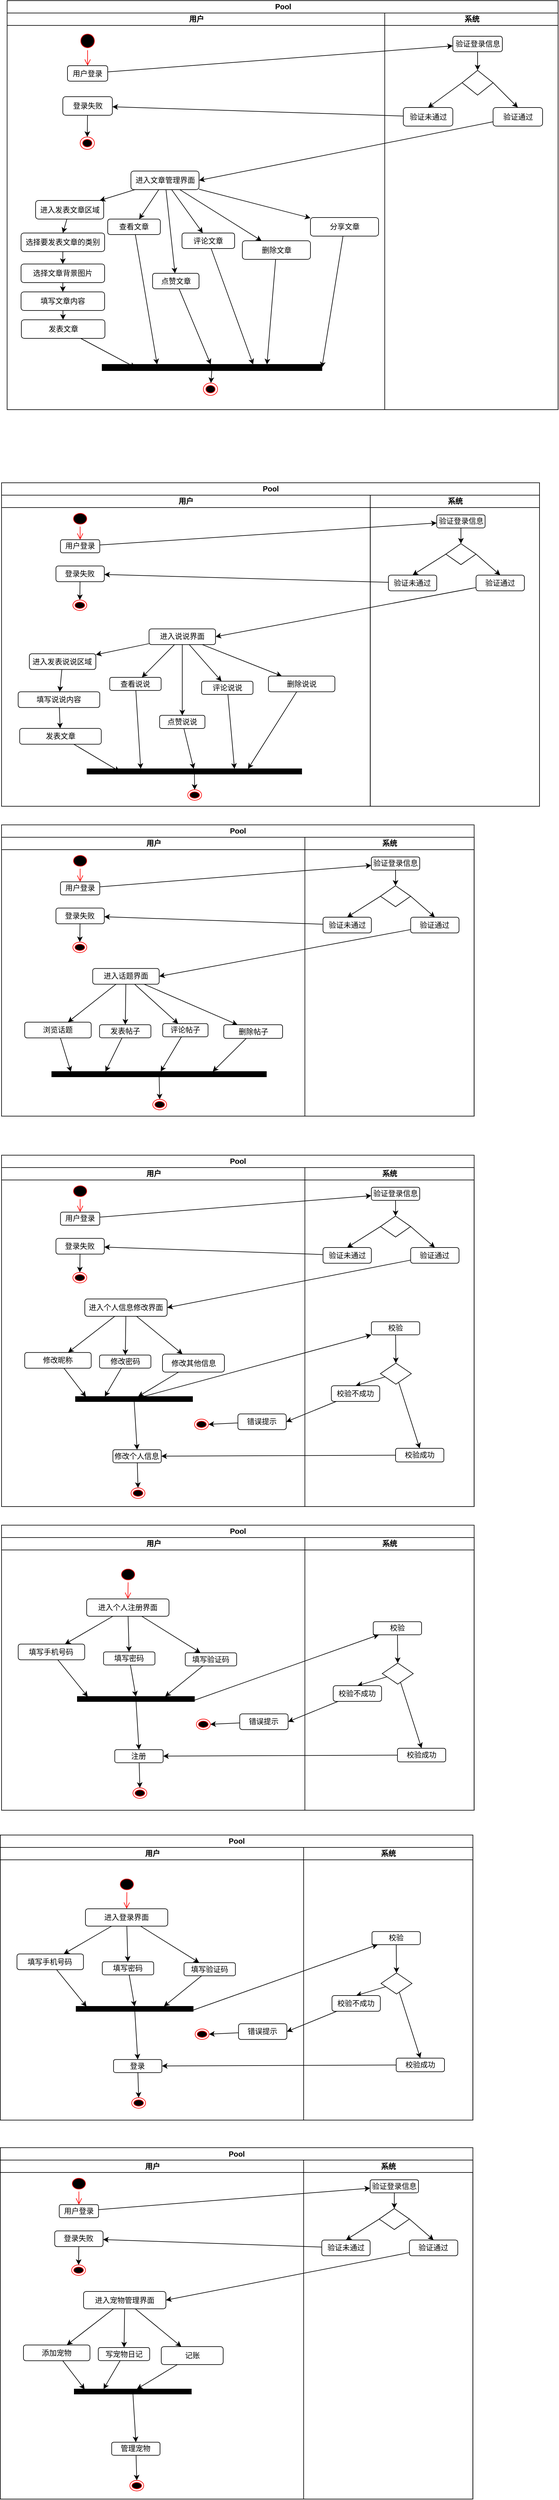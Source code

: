 <mxfile version="10.5.8" type="github"><diagram id="o9x1gfWvhLjzchynyCmW" name="Page-1"><mxGraphModel dx="1158" dy="-403" grid="1" gridSize="10" guides="1" tooltips="1" connect="1" arrows="1" fold="1" page="1" pageScale="1" pageWidth="1000" pageHeight="1169" math="0" shadow="0"><root><mxCell id="0"/><mxCell id="1" parent="0"/><mxCell id="eRmpCJi3VX-l_0v9ZJWC-95" value="" style="group" vertex="1" connectable="0" parent="1"><mxGeometry x="37.5" y="1193" width="890" height="740" as="geometry"/></mxCell><mxCell id="eRmpCJi3VX-l_0v9ZJWC-1" value="Pool" style="swimlane;html=1;childLayout=stackLayout;resizeParent=1;resizeParentMax=0;startSize=20;" vertex="1" parent="eRmpCJi3VX-l_0v9ZJWC-95"><mxGeometry width="890" height="660" as="geometry"/></mxCell><mxCell id="eRmpCJi3VX-l_0v9ZJWC-9" value="" style="edgeStyle=none;rounded=0;orthogonalLoop=1;jettySize=auto;html=1;" edge="1" parent="eRmpCJi3VX-l_0v9ZJWC-1" source="eRmpCJi3VX-l_0v9ZJWC-5" target="eRmpCJi3VX-l_0v9ZJWC-12"><mxGeometry relative="1" as="geometry"/></mxCell><mxCell id="eRmpCJi3VX-l_0v9ZJWC-2" value="用户" style="swimlane;html=1;startSize=20;" vertex="1" parent="eRmpCJi3VX-l_0v9ZJWC-1"><mxGeometry y="20" width="610" height="640" as="geometry"/></mxCell><mxCell id="eRmpCJi3VX-l_0v9ZJWC-3" value="" style="ellipse;html=1;shape=startState;fillColor=#000000;strokeColor=#ff0000;" vertex="1" parent="eRmpCJi3VX-l_0v9ZJWC-2"><mxGeometry x="115" y="30" width="30" height="30" as="geometry"/></mxCell><mxCell id="eRmpCJi3VX-l_0v9ZJWC-4" value="" style="html=1;verticalAlign=bottom;endArrow=open;endSize=8;strokeColor=#ff0000;entryX=0.5;entryY=0;entryDx=0;entryDy=0;" edge="1" parent="eRmpCJi3VX-l_0v9ZJWC-2" source="eRmpCJi3VX-l_0v9ZJWC-3" target="eRmpCJi3VX-l_0v9ZJWC-5"><mxGeometry relative="1" as="geometry"><mxPoint x="130" y="120" as="targetPoint"/></mxGeometry></mxCell><mxCell id="eRmpCJi3VX-l_0v9ZJWC-5" value="用户登录" style="rounded=1;whiteSpace=wrap;html=1;" vertex="1" parent="eRmpCJi3VX-l_0v9ZJWC-2"><mxGeometry x="97.5" y="85" width="65" height="25" as="geometry"/></mxCell><mxCell id="eRmpCJi3VX-l_0v9ZJWC-6" style="edgeStyle=none;rounded=0;orthogonalLoop=1;jettySize=auto;html=1;entryX=0.5;entryY=0;entryDx=0;entryDy=0;" edge="1" parent="eRmpCJi3VX-l_0v9ZJWC-2" source="eRmpCJi3VX-l_0v9ZJWC-7" target="eRmpCJi3VX-l_0v9ZJWC-8"><mxGeometry relative="1" as="geometry"/></mxCell><mxCell id="eRmpCJi3VX-l_0v9ZJWC-7" value="登录失败" style="rounded=1;whiteSpace=wrap;html=1;" vertex="1" parent="eRmpCJi3VX-l_0v9ZJWC-2"><mxGeometry x="90" y="135" width="80" height="30" as="geometry"/></mxCell><mxCell id="eRmpCJi3VX-l_0v9ZJWC-8" value="" style="ellipse;html=1;shape=endState;fillColor=#000000;strokeColor=#ff0000;" vertex="1" parent="eRmpCJi3VX-l_0v9ZJWC-2"><mxGeometry x="118" y="200" width="23" height="20" as="geometry"/></mxCell><mxCell id="eRmpCJi3VX-l_0v9ZJWC-76" value="" style="edgeStyle=none;rounded=0;orthogonalLoop=1;jettySize=auto;html=1;" edge="1" parent="eRmpCJi3VX-l_0v9ZJWC-2" source="eRmpCJi3VX-l_0v9ZJWC-19" target="eRmpCJi3VX-l_0v9ZJWC-75"><mxGeometry relative="1" as="geometry"/></mxCell><mxCell id="eRmpCJi3VX-l_0v9ZJWC-78" style="edgeStyle=none;rounded=0;orthogonalLoop=1;jettySize=auto;html=1;" edge="1" parent="eRmpCJi3VX-l_0v9ZJWC-2" source="eRmpCJi3VX-l_0v9ZJWC-19" target="eRmpCJi3VX-l_0v9ZJWC-51"><mxGeometry relative="1" as="geometry"/></mxCell><mxCell id="eRmpCJi3VX-l_0v9ZJWC-80" value="" style="edgeStyle=none;rounded=0;orthogonalLoop=1;jettySize=auto;html=1;" edge="1" parent="eRmpCJi3VX-l_0v9ZJWC-2" source="eRmpCJi3VX-l_0v9ZJWC-19" target="eRmpCJi3VX-l_0v9ZJWC-79"><mxGeometry relative="1" as="geometry"/></mxCell><mxCell id="eRmpCJi3VX-l_0v9ZJWC-82" value="" style="edgeStyle=none;rounded=0;orthogonalLoop=1;jettySize=auto;html=1;" edge="1" parent="eRmpCJi3VX-l_0v9ZJWC-2" source="eRmpCJi3VX-l_0v9ZJWC-19" target="eRmpCJi3VX-l_0v9ZJWC-81"><mxGeometry relative="1" as="geometry"/></mxCell><mxCell id="eRmpCJi3VX-l_0v9ZJWC-84" value="" style="edgeStyle=none;rounded=0;orthogonalLoop=1;jettySize=auto;html=1;" edge="1" parent="eRmpCJi3VX-l_0v9ZJWC-2" source="eRmpCJi3VX-l_0v9ZJWC-19" target="eRmpCJi3VX-l_0v9ZJWC-83"><mxGeometry relative="1" as="geometry"/></mxCell><mxCell id="eRmpCJi3VX-l_0v9ZJWC-86" value="" style="edgeStyle=none;rounded=0;orthogonalLoop=1;jettySize=auto;html=1;" edge="1" parent="eRmpCJi3VX-l_0v9ZJWC-2" source="eRmpCJi3VX-l_0v9ZJWC-19" target="eRmpCJi3VX-l_0v9ZJWC-85"><mxGeometry relative="1" as="geometry"/></mxCell><mxCell id="eRmpCJi3VX-l_0v9ZJWC-19" value="进入文章管理界面" style="rounded=1;whiteSpace=wrap;html=1;" vertex="1" parent="eRmpCJi3VX-l_0v9ZJWC-2"><mxGeometry x="200" y="255" width="110" height="30" as="geometry"/></mxCell><mxCell id="eRmpCJi3VX-l_0v9ZJWC-92" style="edgeStyle=none;rounded=0;orthogonalLoop=1;jettySize=auto;html=1;entryX=1;entryY=0.5;entryDx=0;entryDy=0;" edge="1" parent="eRmpCJi3VX-l_0v9ZJWC-2" source="eRmpCJi3VX-l_0v9ZJWC-85" target="eRmpCJi3VX-l_0v9ZJWC-66"><mxGeometry relative="1" as="geometry"/></mxCell><mxCell id="eRmpCJi3VX-l_0v9ZJWC-85" value="分享文章" style="rounded=1;whiteSpace=wrap;html=1;" vertex="1" parent="eRmpCJi3VX-l_0v9ZJWC-2"><mxGeometry x="490" y="330" width="110" height="30" as="geometry"/></mxCell><mxCell id="eRmpCJi3VX-l_0v9ZJWC-91" style="edgeStyle=none;rounded=0;orthogonalLoop=1;jettySize=auto;html=1;entryX=0.75;entryY=0;entryDx=0;entryDy=0;" edge="1" parent="eRmpCJi3VX-l_0v9ZJWC-2" source="eRmpCJi3VX-l_0v9ZJWC-83" target="eRmpCJi3VX-l_0v9ZJWC-66"><mxGeometry relative="1" as="geometry"/></mxCell><mxCell id="eRmpCJi3VX-l_0v9ZJWC-83" value="删除文章" style="rounded=1;whiteSpace=wrap;html=1;" vertex="1" parent="eRmpCJi3VX-l_0v9ZJWC-2"><mxGeometry x="380" y="367.5" width="110" height="30" as="geometry"/></mxCell><mxCell id="eRmpCJi3VX-l_0v9ZJWC-90" style="edgeStyle=none;rounded=0;orthogonalLoop=1;jettySize=auto;html=1;entryX=0.687;entryY=0;entryDx=0;entryDy=0;entryPerimeter=0;" edge="1" parent="eRmpCJi3VX-l_0v9ZJWC-2" source="eRmpCJi3VX-l_0v9ZJWC-81" target="eRmpCJi3VX-l_0v9ZJWC-66"><mxGeometry relative="1" as="geometry"/></mxCell><mxCell id="eRmpCJi3VX-l_0v9ZJWC-81" value="评论文章" style="rounded=1;whiteSpace=wrap;html=1;" vertex="1" parent="eRmpCJi3VX-l_0v9ZJWC-2"><mxGeometry x="282.5" y="355" width="85" height="25" as="geometry"/></mxCell><mxCell id="eRmpCJi3VX-l_0v9ZJWC-89" style="edgeStyle=none;rounded=0;orthogonalLoop=1;jettySize=auto;html=1;" edge="1" parent="eRmpCJi3VX-l_0v9ZJWC-2" source="eRmpCJi3VX-l_0v9ZJWC-79" target="eRmpCJi3VX-l_0v9ZJWC-66"><mxGeometry relative="1" as="geometry"><mxPoint x="295" y="627" as="targetPoint"/></mxGeometry></mxCell><mxCell id="eRmpCJi3VX-l_0v9ZJWC-79" value="点赞文章" style="rounded=1;whiteSpace=wrap;html=1;" vertex="1" parent="eRmpCJi3VX-l_0v9ZJWC-2"><mxGeometry x="235" y="420" width="75" height="25" as="geometry"/></mxCell><mxCell id="eRmpCJi3VX-l_0v9ZJWC-77" style="edgeStyle=none;rounded=0;orthogonalLoop=1;jettySize=auto;html=1;entryX=0.5;entryY=0;entryDx=0;entryDy=0;" edge="1" parent="eRmpCJi3VX-l_0v9ZJWC-2" source="eRmpCJi3VX-l_0v9ZJWC-75" target="eRmpCJi3VX-l_0v9ZJWC-21"><mxGeometry relative="1" as="geometry"/></mxCell><mxCell id="eRmpCJi3VX-l_0v9ZJWC-75" value="进入发表文章区域" style="rounded=1;whiteSpace=wrap;html=1;" vertex="1" parent="eRmpCJi3VX-l_0v9ZJWC-2"><mxGeometry x="46" y="302.5" width="110" height="30" as="geometry"/></mxCell><mxCell id="eRmpCJi3VX-l_0v9ZJWC-24" value="" style="edgeStyle=none;rounded=0;orthogonalLoop=1;jettySize=auto;html=1;" edge="1" parent="eRmpCJi3VX-l_0v9ZJWC-2" source="eRmpCJi3VX-l_0v9ZJWC-21" target="eRmpCJi3VX-l_0v9ZJWC-23"><mxGeometry relative="1" as="geometry"/></mxCell><mxCell id="eRmpCJi3VX-l_0v9ZJWC-21" value="选择要发表文章的类别" style="rounded=1;whiteSpace=wrap;html=1;" vertex="1" parent="eRmpCJi3VX-l_0v9ZJWC-2"><mxGeometry x="22.5" y="355" width="135" height="30" as="geometry"/></mxCell><mxCell id="eRmpCJi3VX-l_0v9ZJWC-26" value="" style="edgeStyle=none;rounded=0;orthogonalLoop=1;jettySize=auto;html=1;" edge="1" parent="eRmpCJi3VX-l_0v9ZJWC-2" source="eRmpCJi3VX-l_0v9ZJWC-23" target="eRmpCJi3VX-l_0v9ZJWC-25"><mxGeometry relative="1" as="geometry"/></mxCell><mxCell id="eRmpCJi3VX-l_0v9ZJWC-23" value="选择文章背景图片" style="rounded=1;whiteSpace=wrap;html=1;" vertex="1" parent="eRmpCJi3VX-l_0v9ZJWC-2"><mxGeometry x="22.5" y="405" width="135" height="30" as="geometry"/></mxCell><mxCell id="eRmpCJi3VX-l_0v9ZJWC-28" value="" style="edgeStyle=none;rounded=0;orthogonalLoop=1;jettySize=auto;html=1;" edge="1" parent="eRmpCJi3VX-l_0v9ZJWC-2" source="eRmpCJi3VX-l_0v9ZJWC-25" target="eRmpCJi3VX-l_0v9ZJWC-27"><mxGeometry relative="1" as="geometry"/></mxCell><mxCell id="eRmpCJi3VX-l_0v9ZJWC-25" value="填写文章内容" style="rounded=1;whiteSpace=wrap;html=1;" vertex="1" parent="eRmpCJi3VX-l_0v9ZJWC-2"><mxGeometry x="22.5" y="450" width="135" height="30" as="geometry"/></mxCell><mxCell id="eRmpCJi3VX-l_0v9ZJWC-87" style="edgeStyle=none;rounded=0;orthogonalLoop=1;jettySize=auto;html=1;entryX=0.152;entryY=0.5;entryDx=0;entryDy=0;entryPerimeter=0;" edge="1" parent="eRmpCJi3VX-l_0v9ZJWC-2" source="eRmpCJi3VX-l_0v9ZJWC-27" target="eRmpCJi3VX-l_0v9ZJWC-66"><mxGeometry relative="1" as="geometry"/></mxCell><mxCell id="eRmpCJi3VX-l_0v9ZJWC-27" value="发表文章" style="rounded=1;whiteSpace=wrap;html=1;" vertex="1" parent="eRmpCJi3VX-l_0v9ZJWC-2"><mxGeometry x="23" y="495" width="135" height="30" as="geometry"/></mxCell><mxCell id="eRmpCJi3VX-l_0v9ZJWC-94" style="edgeStyle=none;rounded=0;orthogonalLoop=1;jettySize=auto;html=1;" edge="1" parent="eRmpCJi3VX-l_0v9ZJWC-2" source="eRmpCJi3VX-l_0v9ZJWC-66" target="eRmpCJi3VX-l_0v9ZJWC-72"><mxGeometry relative="1" as="geometry"/></mxCell><mxCell id="eRmpCJi3VX-l_0v9ZJWC-66" value="" style="rounded=0;whiteSpace=wrap;html=1;fillColor=#000000;" vertex="1" parent="eRmpCJi3VX-l_0v9ZJWC-2"><mxGeometry x="153.5" y="567" width="355" height="10" as="geometry"/></mxCell><mxCell id="eRmpCJi3VX-l_0v9ZJWC-72" value="" style="ellipse;html=1;shape=endState;fillColor=#000000;strokeColor=#ff0000;" vertex="1" parent="eRmpCJi3VX-l_0v9ZJWC-2"><mxGeometry x="317" y="597" width="23" height="20" as="geometry"/></mxCell><mxCell id="eRmpCJi3VX-l_0v9ZJWC-88" style="edgeStyle=none;rounded=0;orthogonalLoop=1;jettySize=auto;html=1;entryX=0.25;entryY=0;entryDx=0;entryDy=0;" edge="1" parent="eRmpCJi3VX-l_0v9ZJWC-2" source="eRmpCJi3VX-l_0v9ZJWC-51" target="eRmpCJi3VX-l_0v9ZJWC-66"><mxGeometry relative="1" as="geometry"/></mxCell><mxCell id="eRmpCJi3VX-l_0v9ZJWC-51" value="查看文章" style="rounded=1;whiteSpace=wrap;html=1;" vertex="1" parent="eRmpCJi3VX-l_0v9ZJWC-2"><mxGeometry x="162.5" y="332.5" width="85" height="25" as="geometry"/></mxCell><mxCell id="eRmpCJi3VX-l_0v9ZJWC-10" value="系统" style="swimlane;html=1;startSize=20;" vertex="1" parent="eRmpCJi3VX-l_0v9ZJWC-1"><mxGeometry x="610" y="20" width="280" height="640" as="geometry"/></mxCell><mxCell id="eRmpCJi3VX-l_0v9ZJWC-11" style="edgeStyle=none;rounded=0;orthogonalLoop=1;jettySize=auto;html=1;" edge="1" parent="eRmpCJi3VX-l_0v9ZJWC-10" source="eRmpCJi3VX-l_0v9ZJWC-12" target="eRmpCJi3VX-l_0v9ZJWC-15"><mxGeometry relative="1" as="geometry"/></mxCell><mxCell id="eRmpCJi3VX-l_0v9ZJWC-12" value="验证登录信息" style="rounded=1;whiteSpace=wrap;html=1;" vertex="1" parent="eRmpCJi3VX-l_0v9ZJWC-10"><mxGeometry x="110" y="37.5" width="80" height="25" as="geometry"/></mxCell><mxCell id="eRmpCJi3VX-l_0v9ZJWC-13" style="edgeStyle=none;rounded=0;orthogonalLoop=1;jettySize=auto;html=1;exitX=0;exitY=0.5;exitDx=0;exitDy=0;entryX=0.5;entryY=0;entryDx=0;entryDy=0;" edge="1" parent="eRmpCJi3VX-l_0v9ZJWC-10" source="eRmpCJi3VX-l_0v9ZJWC-15" target="eRmpCJi3VX-l_0v9ZJWC-16"><mxGeometry relative="1" as="geometry"/></mxCell><mxCell id="eRmpCJi3VX-l_0v9ZJWC-14" style="edgeStyle=none;rounded=0;orthogonalLoop=1;jettySize=auto;html=1;exitX=1;exitY=0.5;exitDx=0;exitDy=0;entryX=0.5;entryY=0;entryDx=0;entryDy=0;" edge="1" parent="eRmpCJi3VX-l_0v9ZJWC-10" source="eRmpCJi3VX-l_0v9ZJWC-15" target="eRmpCJi3VX-l_0v9ZJWC-17"><mxGeometry relative="1" as="geometry"/></mxCell><mxCell id="eRmpCJi3VX-l_0v9ZJWC-15" value="" style="rhombus;whiteSpace=wrap;html=1;" vertex="1" parent="eRmpCJi3VX-l_0v9ZJWC-10"><mxGeometry x="125" y="92.5" width="50" height="40" as="geometry"/></mxCell><mxCell id="eRmpCJi3VX-l_0v9ZJWC-16" value="验证未通过" style="rounded=1;whiteSpace=wrap;html=1;" vertex="1" parent="eRmpCJi3VX-l_0v9ZJWC-10"><mxGeometry x="30" y="152.5" width="80" height="30" as="geometry"/></mxCell><mxCell id="eRmpCJi3VX-l_0v9ZJWC-17" value="验证通过" style="rounded=1;whiteSpace=wrap;html=1;" vertex="1" parent="eRmpCJi3VX-l_0v9ZJWC-10"><mxGeometry x="175" y="152.5" width="80" height="30" as="geometry"/></mxCell><mxCell id="eRmpCJi3VX-l_0v9ZJWC-18" style="edgeStyle=none;rounded=0;orthogonalLoop=1;jettySize=auto;html=1;" edge="1" parent="eRmpCJi3VX-l_0v9ZJWC-1" source="eRmpCJi3VX-l_0v9ZJWC-16" target="eRmpCJi3VX-l_0v9ZJWC-7"><mxGeometry relative="1" as="geometry"/></mxCell><mxCell id="eRmpCJi3VX-l_0v9ZJWC-20" style="rounded=0;orthogonalLoop=1;jettySize=auto;html=1;entryX=1;entryY=0.5;entryDx=0;entryDy=0;" edge="1" parent="eRmpCJi3VX-l_0v9ZJWC-1" source="eRmpCJi3VX-l_0v9ZJWC-17" target="eRmpCJi3VX-l_0v9ZJWC-19"><mxGeometry relative="1" as="geometry"/></mxCell><mxCell id="eRmpCJi3VX-l_0v9ZJWC-148" value="" style="group" vertex="1" connectable="0" parent="1"><mxGeometry x="28.5" y="1971" width="869" height="522" as="geometry"/></mxCell><mxCell id="eRmpCJi3VX-l_0v9ZJWC-97" value="Pool" style="swimlane;html=1;childLayout=stackLayout;resizeParent=1;resizeParentMax=0;startSize=20;" vertex="1" parent="eRmpCJi3VX-l_0v9ZJWC-148"><mxGeometry width="869" height="522" as="geometry"/></mxCell><mxCell id="eRmpCJi3VX-l_0v9ZJWC-98" value="" style="edgeStyle=none;rounded=0;orthogonalLoop=1;jettySize=auto;html=1;" edge="1" parent="eRmpCJi3VX-l_0v9ZJWC-97" source="eRmpCJi3VX-l_0v9ZJWC-102" target="eRmpCJi3VX-l_0v9ZJWC-138"><mxGeometry relative="1" as="geometry"/></mxCell><mxCell id="eRmpCJi3VX-l_0v9ZJWC-99" value="用户" style="swimlane;html=1;startSize=20;" vertex="1" parent="eRmpCJi3VX-l_0v9ZJWC-97"><mxGeometry y="20" width="595.607" height="502" as="geometry"/></mxCell><mxCell id="eRmpCJi3VX-l_0v9ZJWC-100" value="" style="ellipse;html=1;shape=startState;fillColor=#000000;strokeColor=#ff0000;" vertex="1" parent="eRmpCJi3VX-l_0v9ZJWC-99"><mxGeometry x="112.287" y="25.378" width="29.292" height="25.378" as="geometry"/></mxCell><mxCell id="eRmpCJi3VX-l_0v9ZJWC-101" value="" style="html=1;verticalAlign=bottom;endArrow=open;endSize=8;strokeColor=#ff0000;entryX=0.5;entryY=0;entryDx=0;entryDy=0;" edge="1" parent="eRmpCJi3VX-l_0v9ZJWC-99" source="eRmpCJi3VX-l_0v9ZJWC-100" target="eRmpCJi3VX-l_0v9ZJWC-102"><mxGeometry relative="1" as="geometry"><mxPoint x="126.933" y="101.511" as="targetPoint"/></mxGeometry></mxCell><mxCell id="eRmpCJi3VX-l_0v9ZJWC-102" value="用户登录" style="rounded=1;whiteSpace=wrap;html=1;" vertex="1" parent="eRmpCJi3VX-l_0v9ZJWC-99"><mxGeometry x="95.199" y="71.904" width="63.466" height="21.148" as="geometry"/></mxCell><mxCell id="eRmpCJi3VX-l_0v9ZJWC-103" style="edgeStyle=none;rounded=0;orthogonalLoop=1;jettySize=auto;html=1;entryX=0.5;entryY=0;entryDx=0;entryDy=0;" edge="1" parent="eRmpCJi3VX-l_0v9ZJWC-99" source="eRmpCJi3VX-l_0v9ZJWC-104" target="eRmpCJi3VX-l_0v9ZJWC-105"><mxGeometry relative="1" as="geometry"/></mxCell><mxCell id="eRmpCJi3VX-l_0v9ZJWC-104" value="登录失败" style="rounded=1;whiteSpace=wrap;html=1;" vertex="1" parent="eRmpCJi3VX-l_0v9ZJWC-99"><mxGeometry x="87.876" y="114.2" width="78.112" height="25.378" as="geometry"/></mxCell><mxCell id="eRmpCJi3VX-l_0v9ZJWC-105" value="" style="ellipse;html=1;shape=endState;fillColor=#000000;strokeColor=#ff0000;" vertex="1" parent="eRmpCJi3VX-l_0v9ZJWC-99"><mxGeometry x="115.216" y="169.185" width="22.457" height="16.918" as="geometry"/></mxCell><mxCell id="eRmpCJi3VX-l_0v9ZJWC-106" value="" style="edgeStyle=none;rounded=0;orthogonalLoop=1;jettySize=auto;html=1;" edge="1" parent="eRmpCJi3VX-l_0v9ZJWC-99" source="eRmpCJi3VX-l_0v9ZJWC-112" target="eRmpCJi3VX-l_0v9ZJWC-122"><mxGeometry relative="1" as="geometry"/></mxCell><mxCell id="eRmpCJi3VX-l_0v9ZJWC-107" style="edgeStyle=none;rounded=0;orthogonalLoop=1;jettySize=auto;html=1;" edge="1" parent="eRmpCJi3VX-l_0v9ZJWC-99" source="eRmpCJi3VX-l_0v9ZJWC-112" target="eRmpCJi3VX-l_0v9ZJWC-135"><mxGeometry relative="1" as="geometry"/></mxCell><mxCell id="eRmpCJi3VX-l_0v9ZJWC-108" value="" style="edgeStyle=none;rounded=0;orthogonalLoop=1;jettySize=auto;html=1;" edge="1" parent="eRmpCJi3VX-l_0v9ZJWC-99" source="eRmpCJi3VX-l_0v9ZJWC-112" target="eRmpCJi3VX-l_0v9ZJWC-120"><mxGeometry relative="1" as="geometry"/></mxCell><mxCell id="eRmpCJi3VX-l_0v9ZJWC-109" value="" style="edgeStyle=none;rounded=0;orthogonalLoop=1;jettySize=auto;html=1;" edge="1" parent="eRmpCJi3VX-l_0v9ZJWC-99" source="eRmpCJi3VX-l_0v9ZJWC-112" target="eRmpCJi3VX-l_0v9ZJWC-118"><mxGeometry relative="1" as="geometry"/></mxCell><mxCell id="eRmpCJi3VX-l_0v9ZJWC-110" value="" style="edgeStyle=none;rounded=0;orthogonalLoop=1;jettySize=auto;html=1;" edge="1" parent="eRmpCJi3VX-l_0v9ZJWC-99" source="eRmpCJi3VX-l_0v9ZJWC-112" target="eRmpCJi3VX-l_0v9ZJWC-116"><mxGeometry relative="1" as="geometry"/></mxCell><mxCell id="eRmpCJi3VX-l_0v9ZJWC-112" value="进入说说界面" style="rounded=1;whiteSpace=wrap;html=1;" vertex="1" parent="eRmpCJi3VX-l_0v9ZJWC-99"><mxGeometry x="238.243" y="215.711" width="107.404" height="25.378" as="geometry"/></mxCell><mxCell id="eRmpCJi3VX-l_0v9ZJWC-115" style="edgeStyle=none;rounded=0;orthogonalLoop=1;jettySize=auto;html=1;entryX=0.75;entryY=0;entryDx=0;entryDy=0;" edge="1" parent="eRmpCJi3VX-l_0v9ZJWC-99" source="eRmpCJi3VX-l_0v9ZJWC-116" target="eRmpCJi3VX-l_0v9ZJWC-132"><mxGeometry relative="1" as="geometry"/></mxCell><mxCell id="eRmpCJi3VX-l_0v9ZJWC-116" value="删除说说" style="rounded=1;whiteSpace=wrap;html=1;" vertex="1" parent="eRmpCJi3VX-l_0v9ZJWC-99"><mxGeometry x="431.083" y="291.844" width="107.404" height="25.378" as="geometry"/></mxCell><mxCell id="eRmpCJi3VX-l_0v9ZJWC-117" style="edgeStyle=none;rounded=0;orthogonalLoop=1;jettySize=auto;html=1;entryX=0.687;entryY=0;entryDx=0;entryDy=0;entryPerimeter=0;" edge="1" parent="eRmpCJi3VX-l_0v9ZJWC-99" source="eRmpCJi3VX-l_0v9ZJWC-118" target="eRmpCJi3VX-l_0v9ZJWC-132"><mxGeometry relative="1" as="geometry"/></mxCell><mxCell id="eRmpCJi3VX-l_0v9ZJWC-118" value="评论说说" style="rounded=1;whiteSpace=wrap;html=1;" vertex="1" parent="eRmpCJi3VX-l_0v9ZJWC-99"><mxGeometry x="323.19" y="300.303" width="82.994" height="21.148" as="geometry"/></mxCell><mxCell id="eRmpCJi3VX-l_0v9ZJWC-119" style="edgeStyle=none;rounded=0;orthogonalLoop=1;jettySize=auto;html=1;" edge="1" parent="eRmpCJi3VX-l_0v9ZJWC-99" source="eRmpCJi3VX-l_0v9ZJWC-120" target="eRmpCJi3VX-l_0v9ZJWC-132"><mxGeometry relative="1" as="geometry"><mxPoint x="288.039" y="530.395" as="targetPoint"/></mxGeometry></mxCell><mxCell id="eRmpCJi3VX-l_0v9ZJWC-120" value="点赞说说" style="rounded=1;whiteSpace=wrap;html=1;" vertex="1" parent="eRmpCJi3VX-l_0v9ZJWC-99"><mxGeometry x="255.33" y="355.288" width="73.23" height="21.148" as="geometry"/></mxCell><mxCell id="eRmpCJi3VX-l_0v9ZJWC-121" style="edgeStyle=none;rounded=0;orthogonalLoop=1;jettySize=auto;html=1;" edge="1" parent="eRmpCJi3VX-l_0v9ZJWC-99" source="eRmpCJi3VX-l_0v9ZJWC-122" target="eRmpCJi3VX-l_0v9ZJWC-128"><mxGeometry relative="1" as="geometry"><mxPoint x="87.876" y="300.303" as="targetPoint"/></mxGeometry></mxCell><mxCell id="eRmpCJi3VX-l_0v9ZJWC-122" value="进入发表说说区域" style="rounded=1;whiteSpace=wrap;html=1;" vertex="1" parent="eRmpCJi3VX-l_0v9ZJWC-99"><mxGeometry x="44.915" y="255.892" width="107.404" height="25.378" as="geometry"/></mxCell><mxCell id="eRmpCJi3VX-l_0v9ZJWC-127" value="" style="edgeStyle=none;rounded=0;orthogonalLoop=1;jettySize=auto;html=1;" edge="1" parent="eRmpCJi3VX-l_0v9ZJWC-99" source="eRmpCJi3VX-l_0v9ZJWC-128" target="eRmpCJi3VX-l_0v9ZJWC-130"><mxGeometry relative="1" as="geometry"/></mxCell><mxCell id="eRmpCJi3VX-l_0v9ZJWC-128" value="填写说说内容" style="rounded=1;whiteSpace=wrap;html=1;" vertex="1" parent="eRmpCJi3VX-l_0v9ZJWC-99"><mxGeometry x="26.851" y="317.222" width="131.815" height="25.378" as="geometry"/></mxCell><mxCell id="eRmpCJi3VX-l_0v9ZJWC-129" style="edgeStyle=none;rounded=0;orthogonalLoop=1;jettySize=auto;html=1;entryX=0.152;entryY=0.5;entryDx=0;entryDy=0;entryPerimeter=0;" edge="1" parent="eRmpCJi3VX-l_0v9ZJWC-99" source="eRmpCJi3VX-l_0v9ZJWC-130" target="eRmpCJi3VX-l_0v9ZJWC-132"><mxGeometry relative="1" as="geometry"/></mxCell><mxCell id="eRmpCJi3VX-l_0v9ZJWC-130" value="发表文章" style="rounded=1;whiteSpace=wrap;html=1;" vertex="1" parent="eRmpCJi3VX-l_0v9ZJWC-99"><mxGeometry x="29.292" y="376.436" width="131.815" height="25.378" as="geometry"/></mxCell><mxCell id="eRmpCJi3VX-l_0v9ZJWC-131" style="edgeStyle=none;rounded=0;orthogonalLoop=1;jettySize=auto;html=1;" edge="1" parent="eRmpCJi3VX-l_0v9ZJWC-99" source="eRmpCJi3VX-l_0v9ZJWC-132" target="eRmpCJi3VX-l_0v9ZJWC-133"><mxGeometry relative="1" as="geometry"/></mxCell><mxCell id="eRmpCJi3VX-l_0v9ZJWC-132" value="" style="rounded=0;whiteSpace=wrap;html=1;fillColor=#000000;" vertex="1" parent="eRmpCJi3VX-l_0v9ZJWC-99"><mxGeometry x="138.161" y="441.573" width="346.624" height="8.459" as="geometry"/></mxCell><mxCell id="eRmpCJi3VX-l_0v9ZJWC-133" value="" style="ellipse;html=1;shape=endState;fillColor=#000000;strokeColor=#ff0000;" vertex="1" parent="eRmpCJi3VX-l_0v9ZJWC-99"><mxGeometry x="300.733" y="475.41" width="22.457" height="16.918" as="geometry"/></mxCell><mxCell id="eRmpCJi3VX-l_0v9ZJWC-134" style="edgeStyle=none;rounded=0;orthogonalLoop=1;jettySize=auto;html=1;entryX=0.25;entryY=0;entryDx=0;entryDy=0;" edge="1" parent="eRmpCJi3VX-l_0v9ZJWC-99" source="eRmpCJi3VX-l_0v9ZJWC-135" target="eRmpCJi3VX-l_0v9ZJWC-132"><mxGeometry relative="1" as="geometry"/></mxCell><mxCell id="eRmpCJi3VX-l_0v9ZJWC-135" value="查看说说" style="rounded=1;whiteSpace=wrap;html=1;" vertex="1" parent="eRmpCJi3VX-l_0v9ZJWC-99"><mxGeometry x="174.776" y="293.959" width="82.994" height="21.148" as="geometry"/></mxCell><mxCell id="eRmpCJi3VX-l_0v9ZJWC-136" value="系统" style="swimlane;html=1;startSize=20;" vertex="1" parent="eRmpCJi3VX-l_0v9ZJWC-97"><mxGeometry x="595.607" y="20" width="273.393" height="502" as="geometry"/></mxCell><mxCell id="eRmpCJi3VX-l_0v9ZJWC-137" style="edgeStyle=none;rounded=0;orthogonalLoop=1;jettySize=auto;html=1;" edge="1" parent="eRmpCJi3VX-l_0v9ZJWC-136" source="eRmpCJi3VX-l_0v9ZJWC-138" target="eRmpCJi3VX-l_0v9ZJWC-141"><mxGeometry relative="1" as="geometry"/></mxCell><mxCell id="eRmpCJi3VX-l_0v9ZJWC-138" value="验证登录信息" style="rounded=1;whiteSpace=wrap;html=1;" vertex="1" parent="eRmpCJi3VX-l_0v9ZJWC-136"><mxGeometry x="107.404" y="31.722" width="78.112" height="21.148" as="geometry"/></mxCell><mxCell id="eRmpCJi3VX-l_0v9ZJWC-139" style="edgeStyle=none;rounded=0;orthogonalLoop=1;jettySize=auto;html=1;exitX=0;exitY=0.5;exitDx=0;exitDy=0;entryX=0.5;entryY=0;entryDx=0;entryDy=0;" edge="1" parent="eRmpCJi3VX-l_0v9ZJWC-136" source="eRmpCJi3VX-l_0v9ZJWC-141" target="eRmpCJi3VX-l_0v9ZJWC-142"><mxGeometry relative="1" as="geometry"/></mxCell><mxCell id="eRmpCJi3VX-l_0v9ZJWC-140" style="edgeStyle=none;rounded=0;orthogonalLoop=1;jettySize=auto;html=1;exitX=1;exitY=0.5;exitDx=0;exitDy=0;entryX=0.5;entryY=0;entryDx=0;entryDy=0;" edge="1" parent="eRmpCJi3VX-l_0v9ZJWC-136" source="eRmpCJi3VX-l_0v9ZJWC-141" target="eRmpCJi3VX-l_0v9ZJWC-143"><mxGeometry relative="1" as="geometry"/></mxCell><mxCell id="eRmpCJi3VX-l_0v9ZJWC-141" value="" style="rhombus;whiteSpace=wrap;html=1;" vertex="1" parent="eRmpCJi3VX-l_0v9ZJWC-136"><mxGeometry x="122.051" y="78.248" width="48.82" height="33.837" as="geometry"/></mxCell><mxCell id="eRmpCJi3VX-l_0v9ZJWC-142" value="验证未通过" style="rounded=1;whiteSpace=wrap;html=1;" vertex="1" parent="eRmpCJi3VX-l_0v9ZJWC-136"><mxGeometry x="29.292" y="129.003" width="78.112" height="25.378" as="geometry"/></mxCell><mxCell id="eRmpCJi3VX-l_0v9ZJWC-143" value="验证通过" style="rounded=1;whiteSpace=wrap;html=1;" vertex="1" parent="eRmpCJi3VX-l_0v9ZJWC-136"><mxGeometry x="170.871" y="129.003" width="78.112" height="25.378" as="geometry"/></mxCell><mxCell id="eRmpCJi3VX-l_0v9ZJWC-144" style="edgeStyle=none;rounded=0;orthogonalLoop=1;jettySize=auto;html=1;" edge="1" parent="eRmpCJi3VX-l_0v9ZJWC-97" source="eRmpCJi3VX-l_0v9ZJWC-142" target="eRmpCJi3VX-l_0v9ZJWC-104"><mxGeometry relative="1" as="geometry"/></mxCell><mxCell id="eRmpCJi3VX-l_0v9ZJWC-145" style="rounded=0;orthogonalLoop=1;jettySize=auto;html=1;entryX=1;entryY=0.5;entryDx=0;entryDy=0;" edge="1" parent="eRmpCJi3VX-l_0v9ZJWC-97" source="eRmpCJi3VX-l_0v9ZJWC-143" target="eRmpCJi3VX-l_0v9ZJWC-112"><mxGeometry relative="1" as="geometry"/></mxCell><mxCell id="eRmpCJi3VX-l_0v9ZJWC-150" value="Pool" style="swimlane;html=1;childLayout=stackLayout;resizeParent=1;resizeParentMax=0;startSize=20;" vertex="1" parent="1"><mxGeometry x="28.5" y="2523" width="763.393" height="470" as="geometry"/></mxCell><mxCell id="eRmpCJi3VX-l_0v9ZJWC-151" value="" style="edgeStyle=none;rounded=0;orthogonalLoop=1;jettySize=auto;html=1;" edge="1" parent="eRmpCJi3VX-l_0v9ZJWC-150" source="eRmpCJi3VX-l_0v9ZJWC-155" target="eRmpCJi3VX-l_0v9ZJWC-184"><mxGeometry relative="1" as="geometry"/></mxCell><mxCell id="eRmpCJi3VX-l_0v9ZJWC-152" value="用户" style="swimlane;html=1;startSize=20;" vertex="1" parent="eRmpCJi3VX-l_0v9ZJWC-150"><mxGeometry y="20" width="490" height="450" as="geometry"/></mxCell><mxCell id="eRmpCJi3VX-l_0v9ZJWC-153" value="" style="ellipse;html=1;shape=startState;fillColor=#000000;strokeColor=#ff0000;" vertex="1" parent="eRmpCJi3VX-l_0v9ZJWC-152"><mxGeometry x="112.287" y="25.378" width="29.292" height="25.378" as="geometry"/></mxCell><mxCell id="eRmpCJi3VX-l_0v9ZJWC-154" value="" style="html=1;verticalAlign=bottom;endArrow=open;endSize=8;strokeColor=#ff0000;entryX=0.5;entryY=0;entryDx=0;entryDy=0;" edge="1" parent="eRmpCJi3VX-l_0v9ZJWC-152" source="eRmpCJi3VX-l_0v9ZJWC-153" target="eRmpCJi3VX-l_0v9ZJWC-155"><mxGeometry relative="1" as="geometry"><mxPoint x="126.933" y="101.511" as="targetPoint"/></mxGeometry></mxCell><mxCell id="eRmpCJi3VX-l_0v9ZJWC-155" value="用户登录" style="rounded=1;whiteSpace=wrap;html=1;" vertex="1" parent="eRmpCJi3VX-l_0v9ZJWC-152"><mxGeometry x="95.199" y="71.904" width="63.466" height="21.148" as="geometry"/></mxCell><mxCell id="eRmpCJi3VX-l_0v9ZJWC-156" style="edgeStyle=none;rounded=0;orthogonalLoop=1;jettySize=auto;html=1;entryX=0.5;entryY=0;entryDx=0;entryDy=0;" edge="1" parent="eRmpCJi3VX-l_0v9ZJWC-152" source="eRmpCJi3VX-l_0v9ZJWC-157" target="eRmpCJi3VX-l_0v9ZJWC-158"><mxGeometry relative="1" as="geometry"/></mxCell><mxCell id="eRmpCJi3VX-l_0v9ZJWC-157" value="登录失败" style="rounded=1;whiteSpace=wrap;html=1;" vertex="1" parent="eRmpCJi3VX-l_0v9ZJWC-152"><mxGeometry x="87.876" y="114.2" width="78.112" height="25.378" as="geometry"/></mxCell><mxCell id="eRmpCJi3VX-l_0v9ZJWC-158" value="" style="ellipse;html=1;shape=endState;fillColor=#000000;strokeColor=#ff0000;" vertex="1" parent="eRmpCJi3VX-l_0v9ZJWC-152"><mxGeometry x="115.216" y="169.185" width="22.457" height="16.918" as="geometry"/></mxCell><mxCell id="eRmpCJi3VX-l_0v9ZJWC-159" value="" style="edgeStyle=none;rounded=0;orthogonalLoop=1;jettySize=auto;html=1;" edge="1" parent="eRmpCJi3VX-l_0v9ZJWC-152" source="eRmpCJi3VX-l_0v9ZJWC-164" target="eRmpCJi3VX-l_0v9ZJWC-172"><mxGeometry relative="1" as="geometry"/></mxCell><mxCell id="eRmpCJi3VX-l_0v9ZJWC-160" style="edgeStyle=none;rounded=0;orthogonalLoop=1;jettySize=auto;html=1;" edge="1" parent="eRmpCJi3VX-l_0v9ZJWC-152" source="eRmpCJi3VX-l_0v9ZJWC-164" target="eRmpCJi3VX-l_0v9ZJWC-181"><mxGeometry relative="1" as="geometry"/></mxCell><mxCell id="eRmpCJi3VX-l_0v9ZJWC-161" value="" style="edgeStyle=none;rounded=0;orthogonalLoop=1;jettySize=auto;html=1;" edge="1" parent="eRmpCJi3VX-l_0v9ZJWC-152" source="eRmpCJi3VX-l_0v9ZJWC-164" target="eRmpCJi3VX-l_0v9ZJWC-170"><mxGeometry relative="1" as="geometry"/></mxCell><mxCell id="eRmpCJi3VX-l_0v9ZJWC-163" value="" style="edgeStyle=none;rounded=0;orthogonalLoop=1;jettySize=auto;html=1;" edge="1" parent="eRmpCJi3VX-l_0v9ZJWC-152" source="eRmpCJi3VX-l_0v9ZJWC-164" target="eRmpCJi3VX-l_0v9ZJWC-166"><mxGeometry relative="1" as="geometry"/></mxCell><mxCell id="eRmpCJi3VX-l_0v9ZJWC-164" value="进入话题界面" style="rounded=1;whiteSpace=wrap;html=1;" vertex="1" parent="eRmpCJi3VX-l_0v9ZJWC-152"><mxGeometry x="147.243" y="211.711" width="107.404" height="25.378" as="geometry"/></mxCell><mxCell id="eRmpCJi3VX-l_0v9ZJWC-165" style="edgeStyle=none;rounded=0;orthogonalLoop=1;jettySize=auto;html=1;entryX=0.75;entryY=0;entryDx=0;entryDy=0;" edge="1" parent="eRmpCJi3VX-l_0v9ZJWC-152" source="eRmpCJi3VX-l_0v9ZJWC-166" target="eRmpCJi3VX-l_0v9ZJWC-178"><mxGeometry relative="1" as="geometry"/></mxCell><mxCell id="eRmpCJi3VX-l_0v9ZJWC-166" value="删除帖子" style="rounded=1;whiteSpace=wrap;html=1;" vertex="1" parent="eRmpCJi3VX-l_0v9ZJWC-152"><mxGeometry x="359" y="302.5" width="95" height="22" as="geometry"/></mxCell><mxCell id="eRmpCJi3VX-l_0v9ZJWC-169" style="edgeStyle=none;rounded=0;orthogonalLoop=1;jettySize=auto;html=1;" edge="1" parent="eRmpCJi3VX-l_0v9ZJWC-152" source="eRmpCJi3VX-l_0v9ZJWC-170" target="eRmpCJi3VX-l_0v9ZJWC-178"><mxGeometry relative="1" as="geometry"><mxPoint x="232.539" y="538.895" as="targetPoint"/></mxGeometry></mxCell><mxCell id="eRmpCJi3VX-l_0v9ZJWC-170" value="评论帖子" style="rounded=1;whiteSpace=wrap;html=1;" vertex="1" parent="eRmpCJi3VX-l_0v9ZJWC-152"><mxGeometry x="260.33" y="300.788" width="73.23" height="21.148" as="geometry"/></mxCell><mxCell id="eRmpCJi3VX-l_0v9ZJWC-171" style="edgeStyle=none;rounded=0;orthogonalLoop=1;jettySize=auto;html=1;entryX=0.089;entryY=0.051;entryDx=0;entryDy=0;entryPerimeter=0;" edge="1" parent="eRmpCJi3VX-l_0v9ZJWC-152" source="eRmpCJi3VX-l_0v9ZJWC-172" target="eRmpCJi3VX-l_0v9ZJWC-178"><mxGeometry relative="1" as="geometry"><mxPoint x="38.471" y="325.722" as="targetPoint"/></mxGeometry></mxCell><mxCell id="eRmpCJi3VX-l_0v9ZJWC-172" value="浏览话题" style="rounded=1;whiteSpace=wrap;html=1;" vertex="1" parent="eRmpCJi3VX-l_0v9ZJWC-152"><mxGeometry x="37.415" y="298.392" width="107.404" height="25.378" as="geometry"/></mxCell><mxCell id="eRmpCJi3VX-l_0v9ZJWC-177" style="edgeStyle=none;rounded=0;orthogonalLoop=1;jettySize=auto;html=1;entryX=0.5;entryY=0;entryDx=0;entryDy=0;" edge="1" parent="eRmpCJi3VX-l_0v9ZJWC-152" source="eRmpCJi3VX-l_0v9ZJWC-178" target="eRmpCJi3VX-l_0v9ZJWC-179"><mxGeometry relative="1" as="geometry"><mxPoint x="256.461" y="483.91" as="targetPoint"/></mxGeometry></mxCell><mxCell id="eRmpCJi3VX-l_0v9ZJWC-178" value="" style="rounded=0;whiteSpace=wrap;html=1;fillColor=#000000;" vertex="1" parent="eRmpCJi3VX-l_0v9ZJWC-152"><mxGeometry x="81.161" y="378.073" width="346.624" height="8.459" as="geometry"/></mxCell><mxCell id="eRmpCJi3VX-l_0v9ZJWC-179" value="" style="ellipse;html=1;shape=endState;fillColor=#000000;strokeColor=#ff0000;" vertex="1" parent="eRmpCJi3VX-l_0v9ZJWC-152"><mxGeometry x="244.233" y="422.91" width="22.457" height="16.918" as="geometry"/></mxCell><mxCell id="eRmpCJi3VX-l_0v9ZJWC-180" style="edgeStyle=none;rounded=0;orthogonalLoop=1;jettySize=auto;html=1;entryX=0.25;entryY=0;entryDx=0;entryDy=0;" edge="1" parent="eRmpCJi3VX-l_0v9ZJWC-152" source="eRmpCJi3VX-l_0v9ZJWC-181" target="eRmpCJi3VX-l_0v9ZJWC-178"><mxGeometry relative="1" as="geometry"/></mxCell><mxCell id="eRmpCJi3VX-l_0v9ZJWC-181" value="发表帖子" style="rounded=1;whiteSpace=wrap;html=1;" vertex="1" parent="eRmpCJi3VX-l_0v9ZJWC-152"><mxGeometry x="158.276" y="302.459" width="82.994" height="21.148" as="geometry"/></mxCell><mxCell id="eRmpCJi3VX-l_0v9ZJWC-182" value="系统" style="swimlane;html=1;startSize=20;" vertex="1" parent="eRmpCJi3VX-l_0v9ZJWC-150"><mxGeometry x="490" y="20" width="273.393" height="450" as="geometry"/></mxCell><mxCell id="eRmpCJi3VX-l_0v9ZJWC-183" style="edgeStyle=none;rounded=0;orthogonalLoop=1;jettySize=auto;html=1;" edge="1" parent="eRmpCJi3VX-l_0v9ZJWC-182" source="eRmpCJi3VX-l_0v9ZJWC-184" target="eRmpCJi3VX-l_0v9ZJWC-187"><mxGeometry relative="1" as="geometry"/></mxCell><mxCell id="eRmpCJi3VX-l_0v9ZJWC-184" value="验证登录信息" style="rounded=1;whiteSpace=wrap;html=1;" vertex="1" parent="eRmpCJi3VX-l_0v9ZJWC-182"><mxGeometry x="107.404" y="31.722" width="78.112" height="21.148" as="geometry"/></mxCell><mxCell id="eRmpCJi3VX-l_0v9ZJWC-185" style="edgeStyle=none;rounded=0;orthogonalLoop=1;jettySize=auto;html=1;exitX=0;exitY=0.5;exitDx=0;exitDy=0;entryX=0.5;entryY=0;entryDx=0;entryDy=0;" edge="1" parent="eRmpCJi3VX-l_0v9ZJWC-182" source="eRmpCJi3VX-l_0v9ZJWC-187" target="eRmpCJi3VX-l_0v9ZJWC-188"><mxGeometry relative="1" as="geometry"/></mxCell><mxCell id="eRmpCJi3VX-l_0v9ZJWC-186" style="edgeStyle=none;rounded=0;orthogonalLoop=1;jettySize=auto;html=1;exitX=1;exitY=0.5;exitDx=0;exitDy=0;entryX=0.5;entryY=0;entryDx=0;entryDy=0;" edge="1" parent="eRmpCJi3VX-l_0v9ZJWC-182" source="eRmpCJi3VX-l_0v9ZJWC-187" target="eRmpCJi3VX-l_0v9ZJWC-189"><mxGeometry relative="1" as="geometry"/></mxCell><mxCell id="eRmpCJi3VX-l_0v9ZJWC-187" value="" style="rhombus;whiteSpace=wrap;html=1;" vertex="1" parent="eRmpCJi3VX-l_0v9ZJWC-182"><mxGeometry x="122.051" y="78.248" width="48.82" height="33.837" as="geometry"/></mxCell><mxCell id="eRmpCJi3VX-l_0v9ZJWC-188" value="验证未通过" style="rounded=1;whiteSpace=wrap;html=1;" vertex="1" parent="eRmpCJi3VX-l_0v9ZJWC-182"><mxGeometry x="29.292" y="129.003" width="78.112" height="25.378" as="geometry"/></mxCell><mxCell id="eRmpCJi3VX-l_0v9ZJWC-189" value="验证通过" style="rounded=1;whiteSpace=wrap;html=1;" vertex="1" parent="eRmpCJi3VX-l_0v9ZJWC-182"><mxGeometry x="170.871" y="129.003" width="78.112" height="25.378" as="geometry"/></mxCell><mxCell id="eRmpCJi3VX-l_0v9ZJWC-190" style="edgeStyle=none;rounded=0;orthogonalLoop=1;jettySize=auto;html=1;" edge="1" parent="eRmpCJi3VX-l_0v9ZJWC-150" source="eRmpCJi3VX-l_0v9ZJWC-188" target="eRmpCJi3VX-l_0v9ZJWC-157"><mxGeometry relative="1" as="geometry"/></mxCell><mxCell id="eRmpCJi3VX-l_0v9ZJWC-191" style="rounded=0;orthogonalLoop=1;jettySize=auto;html=1;entryX=1;entryY=0.5;entryDx=0;entryDy=0;" edge="1" parent="eRmpCJi3VX-l_0v9ZJWC-150" source="eRmpCJi3VX-l_0v9ZJWC-189" target="eRmpCJi3VX-l_0v9ZJWC-164"><mxGeometry relative="1" as="geometry"/></mxCell><mxCell id="eRmpCJi3VX-l_0v9ZJWC-192" value="Pool" style="swimlane;html=1;childLayout=stackLayout;resizeParent=1;resizeParentMax=0;startSize=20;" vertex="1" parent="1"><mxGeometry x="28.5" y="3056" width="763.393" height="567" as="geometry"/></mxCell><mxCell id="eRmpCJi3VX-l_0v9ZJWC-193" value="" style="edgeStyle=none;rounded=0;orthogonalLoop=1;jettySize=auto;html=1;" edge="1" parent="eRmpCJi3VX-l_0v9ZJWC-192" source="eRmpCJi3VX-l_0v9ZJWC-197" target="eRmpCJi3VX-l_0v9ZJWC-219"><mxGeometry relative="1" as="geometry"/></mxCell><mxCell id="eRmpCJi3VX-l_0v9ZJWC-194" value="用户" style="swimlane;html=1;startSize=20;" vertex="1" parent="eRmpCJi3VX-l_0v9ZJWC-192"><mxGeometry y="20" width="490" height="547" as="geometry"/></mxCell><mxCell id="eRmpCJi3VX-l_0v9ZJWC-195" value="" style="ellipse;html=1;shape=startState;fillColor=#000000;strokeColor=#ff0000;" vertex="1" parent="eRmpCJi3VX-l_0v9ZJWC-194"><mxGeometry x="112.287" y="25.378" width="29.292" height="25.378" as="geometry"/></mxCell><mxCell id="eRmpCJi3VX-l_0v9ZJWC-196" value="" style="html=1;verticalAlign=bottom;endArrow=open;endSize=8;strokeColor=#ff0000;entryX=0.5;entryY=0;entryDx=0;entryDy=0;" edge="1" parent="eRmpCJi3VX-l_0v9ZJWC-194" source="eRmpCJi3VX-l_0v9ZJWC-195" target="eRmpCJi3VX-l_0v9ZJWC-197"><mxGeometry relative="1" as="geometry"><mxPoint x="126.933" y="101.511" as="targetPoint"/></mxGeometry></mxCell><mxCell id="eRmpCJi3VX-l_0v9ZJWC-197" value="用户登录" style="rounded=1;whiteSpace=wrap;html=1;" vertex="1" parent="eRmpCJi3VX-l_0v9ZJWC-194"><mxGeometry x="95.199" y="71.904" width="63.466" height="21.148" as="geometry"/></mxCell><mxCell id="eRmpCJi3VX-l_0v9ZJWC-198" style="edgeStyle=none;rounded=0;orthogonalLoop=1;jettySize=auto;html=1;entryX=0.5;entryY=0;entryDx=0;entryDy=0;" edge="1" parent="eRmpCJi3VX-l_0v9ZJWC-194" source="eRmpCJi3VX-l_0v9ZJWC-199" target="eRmpCJi3VX-l_0v9ZJWC-200"><mxGeometry relative="1" as="geometry"/></mxCell><mxCell id="eRmpCJi3VX-l_0v9ZJWC-199" value="登录失败" style="rounded=1;whiteSpace=wrap;html=1;" vertex="1" parent="eRmpCJi3VX-l_0v9ZJWC-194"><mxGeometry x="87.876" y="114.2" width="78.112" height="25.378" as="geometry"/></mxCell><mxCell id="eRmpCJi3VX-l_0v9ZJWC-200" value="" style="ellipse;html=1;shape=endState;fillColor=#000000;strokeColor=#ff0000;" vertex="1" parent="eRmpCJi3VX-l_0v9ZJWC-194"><mxGeometry x="115.216" y="169.185" width="22.457" height="16.918" as="geometry"/></mxCell><mxCell id="eRmpCJi3VX-l_0v9ZJWC-201" value="" style="edgeStyle=none;rounded=0;orthogonalLoop=1;jettySize=auto;html=1;" edge="1" parent="eRmpCJi3VX-l_0v9ZJWC-194" source="eRmpCJi3VX-l_0v9ZJWC-205" target="eRmpCJi3VX-l_0v9ZJWC-211"><mxGeometry relative="1" as="geometry"/></mxCell><mxCell id="eRmpCJi3VX-l_0v9ZJWC-202" style="edgeStyle=none;rounded=0;orthogonalLoop=1;jettySize=auto;html=1;" edge="1" parent="eRmpCJi3VX-l_0v9ZJWC-194" source="eRmpCJi3VX-l_0v9ZJWC-205" target="eRmpCJi3VX-l_0v9ZJWC-216"><mxGeometry relative="1" as="geometry"/></mxCell><mxCell id="eRmpCJi3VX-l_0v9ZJWC-203" value="" style="edgeStyle=none;rounded=0;orthogonalLoop=1;jettySize=auto;html=1;" edge="1" parent="eRmpCJi3VX-l_0v9ZJWC-194" source="eRmpCJi3VX-l_0v9ZJWC-205" target="eRmpCJi3VX-l_0v9ZJWC-209"><mxGeometry relative="1" as="geometry"/></mxCell><mxCell id="eRmpCJi3VX-l_0v9ZJWC-205" value="进入个人信息修改界面" style="rounded=1;whiteSpace=wrap;html=1;" vertex="1" parent="eRmpCJi3VX-l_0v9ZJWC-194"><mxGeometry x="134.5" y="212" width="133" height="28" as="geometry"/></mxCell><mxCell id="eRmpCJi3VX-l_0v9ZJWC-208" style="edgeStyle=none;rounded=0;orthogonalLoop=1;jettySize=auto;html=1;" edge="1" parent="eRmpCJi3VX-l_0v9ZJWC-194" source="eRmpCJi3VX-l_0v9ZJWC-209" target="eRmpCJi3VX-l_0v9ZJWC-213"><mxGeometry relative="1" as="geometry"><mxPoint x="232.539" y="538.895" as="targetPoint"/></mxGeometry></mxCell><mxCell id="eRmpCJi3VX-l_0v9ZJWC-209" value="修改其他信息" style="rounded=1;whiteSpace=wrap;html=1;" vertex="1" parent="eRmpCJi3VX-l_0v9ZJWC-194"><mxGeometry x="260" y="301" width="100" height="29" as="geometry"/></mxCell><mxCell id="eRmpCJi3VX-l_0v9ZJWC-210" style="edgeStyle=none;rounded=0;orthogonalLoop=1;jettySize=auto;html=1;entryX=0.089;entryY=0.051;entryDx=0;entryDy=0;entryPerimeter=0;" edge="1" parent="eRmpCJi3VX-l_0v9ZJWC-194" source="eRmpCJi3VX-l_0v9ZJWC-211" target="eRmpCJi3VX-l_0v9ZJWC-213"><mxGeometry relative="1" as="geometry"><mxPoint x="38.471" y="325.722" as="targetPoint"/></mxGeometry></mxCell><mxCell id="eRmpCJi3VX-l_0v9ZJWC-211" value="修改昵称" style="rounded=1;whiteSpace=wrap;html=1;" vertex="1" parent="eRmpCJi3VX-l_0v9ZJWC-194"><mxGeometry x="37.415" y="298.392" width="107.404" height="25.378" as="geometry"/></mxCell><mxCell id="eRmpCJi3VX-l_0v9ZJWC-248" style="edgeStyle=none;rounded=0;orthogonalLoop=1;jettySize=auto;html=1;entryX=0.5;entryY=0;entryDx=0;entryDy=0;" edge="1" parent="eRmpCJi3VX-l_0v9ZJWC-194" source="eRmpCJi3VX-l_0v9ZJWC-213" target="eRmpCJi3VX-l_0v9ZJWC-247"><mxGeometry relative="1" as="geometry"/></mxCell><mxCell id="eRmpCJi3VX-l_0v9ZJWC-213" value="" style="rounded=0;whiteSpace=wrap;html=1;fillColor=#000000;" vertex="1" parent="eRmpCJi3VX-l_0v9ZJWC-194"><mxGeometry x="119.5" y="369.5" width="189" height="8" as="geometry"/></mxCell><mxCell id="eRmpCJi3VX-l_0v9ZJWC-214" value="" style="ellipse;html=1;shape=endState;fillColor=#000000;strokeColor=#ff0000;" vertex="1" parent="eRmpCJi3VX-l_0v9ZJWC-194"><mxGeometry x="209.233" y="516.91" width="22.457" height="16.918" as="geometry"/></mxCell><mxCell id="eRmpCJi3VX-l_0v9ZJWC-215" style="edgeStyle=none;rounded=0;orthogonalLoop=1;jettySize=auto;html=1;entryX=0.25;entryY=0;entryDx=0;entryDy=0;" edge="1" parent="eRmpCJi3VX-l_0v9ZJWC-194" source="eRmpCJi3VX-l_0v9ZJWC-216" target="eRmpCJi3VX-l_0v9ZJWC-213"><mxGeometry relative="1" as="geometry"/></mxCell><mxCell id="eRmpCJi3VX-l_0v9ZJWC-216" value="修改密码" style="rounded=1;whiteSpace=wrap;html=1;" vertex="1" parent="eRmpCJi3VX-l_0v9ZJWC-194"><mxGeometry x="158.276" y="302.459" width="82.994" height="21.148" as="geometry"/></mxCell><mxCell id="eRmpCJi3VX-l_0v9ZJWC-249" style="edgeStyle=none;rounded=0;orthogonalLoop=1;jettySize=auto;html=1;entryX=0.5;entryY=0;entryDx=0;entryDy=0;" edge="1" parent="eRmpCJi3VX-l_0v9ZJWC-194" source="eRmpCJi3VX-l_0v9ZJWC-247" target="eRmpCJi3VX-l_0v9ZJWC-214"><mxGeometry relative="1" as="geometry"/></mxCell><mxCell id="eRmpCJi3VX-l_0v9ZJWC-247" value="修改个人信息" style="rounded=1;whiteSpace=wrap;html=1;" vertex="1" parent="eRmpCJi3VX-l_0v9ZJWC-194"><mxGeometry x="179.904" y="455.222" width="78.112" height="21.148" as="geometry"/></mxCell><mxCell id="eRmpCJi3VX-l_0v9ZJWC-255" style="edgeStyle=none;rounded=0;orthogonalLoop=1;jettySize=auto;html=1;entryX=1;entryY=0.5;entryDx=0;entryDy=0;" edge="1" parent="eRmpCJi3VX-l_0v9ZJWC-194" source="eRmpCJi3VX-l_0v9ZJWC-253" target="eRmpCJi3VX-l_0v9ZJWC-251"><mxGeometry relative="1" as="geometry"/></mxCell><mxCell id="eRmpCJi3VX-l_0v9ZJWC-253" value="错误提示" style="rounded=1;whiteSpace=wrap;html=1;" vertex="1" parent="eRmpCJi3VX-l_0v9ZJWC-194"><mxGeometry x="381.792" y="397.503" width="78.112" height="25.378" as="geometry"/></mxCell><mxCell id="eRmpCJi3VX-l_0v9ZJWC-251" value="" style="ellipse;html=1;shape=endState;fillColor=#000000;strokeColor=#ff0000;" vertex="1" parent="eRmpCJi3VX-l_0v9ZJWC-194"><mxGeometry x="311.733" y="405.91" width="22.457" height="16.918" as="geometry"/></mxCell><mxCell id="eRmpCJi3VX-l_0v9ZJWC-217" value="系统" style="swimlane;html=1;startSize=20;" vertex="1" parent="eRmpCJi3VX-l_0v9ZJWC-192"><mxGeometry x="490" y="20" width="273.393" height="547" as="geometry"/></mxCell><mxCell id="eRmpCJi3VX-l_0v9ZJWC-218" style="edgeStyle=none;rounded=0;orthogonalLoop=1;jettySize=auto;html=1;" edge="1" parent="eRmpCJi3VX-l_0v9ZJWC-217" source="eRmpCJi3VX-l_0v9ZJWC-219" target="eRmpCJi3VX-l_0v9ZJWC-222"><mxGeometry relative="1" as="geometry"/></mxCell><mxCell id="eRmpCJi3VX-l_0v9ZJWC-219" value="验证登录信息" style="rounded=1;whiteSpace=wrap;html=1;" vertex="1" parent="eRmpCJi3VX-l_0v9ZJWC-217"><mxGeometry x="107.404" y="31.722" width="78.112" height="21.148" as="geometry"/></mxCell><mxCell id="eRmpCJi3VX-l_0v9ZJWC-220" style="edgeStyle=none;rounded=0;orthogonalLoop=1;jettySize=auto;html=1;exitX=0;exitY=0.5;exitDx=0;exitDy=0;entryX=0.5;entryY=0;entryDx=0;entryDy=0;" edge="1" parent="eRmpCJi3VX-l_0v9ZJWC-217" source="eRmpCJi3VX-l_0v9ZJWC-222" target="eRmpCJi3VX-l_0v9ZJWC-223"><mxGeometry relative="1" as="geometry"/></mxCell><mxCell id="eRmpCJi3VX-l_0v9ZJWC-221" style="edgeStyle=none;rounded=0;orthogonalLoop=1;jettySize=auto;html=1;exitX=1;exitY=0.5;exitDx=0;exitDy=0;entryX=0.5;entryY=0;entryDx=0;entryDy=0;" edge="1" parent="eRmpCJi3VX-l_0v9ZJWC-217" source="eRmpCJi3VX-l_0v9ZJWC-222" target="eRmpCJi3VX-l_0v9ZJWC-224"><mxGeometry relative="1" as="geometry"/></mxCell><mxCell id="eRmpCJi3VX-l_0v9ZJWC-222" value="" style="rhombus;whiteSpace=wrap;html=1;" vertex="1" parent="eRmpCJi3VX-l_0v9ZJWC-217"><mxGeometry x="122.051" y="78.248" width="48.82" height="33.837" as="geometry"/></mxCell><mxCell id="eRmpCJi3VX-l_0v9ZJWC-223" value="验证未通过" style="rounded=1;whiteSpace=wrap;html=1;" vertex="1" parent="eRmpCJi3VX-l_0v9ZJWC-217"><mxGeometry x="29.292" y="129.003" width="78.112" height="25.378" as="geometry"/></mxCell><mxCell id="eRmpCJi3VX-l_0v9ZJWC-224" value="验证通过" style="rounded=1;whiteSpace=wrap;html=1;" vertex="1" parent="eRmpCJi3VX-l_0v9ZJWC-217"><mxGeometry x="170.871" y="129.003" width="78.112" height="25.378" as="geometry"/></mxCell><mxCell id="eRmpCJi3VX-l_0v9ZJWC-230" style="edgeStyle=none;rounded=0;orthogonalLoop=1;jettySize=auto;html=1;entryX=0.5;entryY=0;entryDx=0;entryDy=0;" edge="1" parent="eRmpCJi3VX-l_0v9ZJWC-217" source="eRmpCJi3VX-l_0v9ZJWC-227" target="eRmpCJi3VX-l_0v9ZJWC-229"><mxGeometry relative="1" as="geometry"/></mxCell><mxCell id="eRmpCJi3VX-l_0v9ZJWC-227" value="校验" style="rounded=1;whiteSpace=wrap;html=1;" vertex="1" parent="eRmpCJi3VX-l_0v9ZJWC-217"><mxGeometry x="107.404" y="248.722" width="78.112" height="21.148" as="geometry"/></mxCell><mxCell id="eRmpCJi3VX-l_0v9ZJWC-245" style="edgeStyle=none;rounded=0;orthogonalLoop=1;jettySize=auto;html=1;entryX=0.5;entryY=0;entryDx=0;entryDy=0;" edge="1" parent="eRmpCJi3VX-l_0v9ZJWC-217" source="eRmpCJi3VX-l_0v9ZJWC-229" target="eRmpCJi3VX-l_0v9ZJWC-231"><mxGeometry relative="1" as="geometry"/></mxCell><mxCell id="eRmpCJi3VX-l_0v9ZJWC-246" style="edgeStyle=none;rounded=0;orthogonalLoop=1;jettySize=auto;html=1;entryX=0.5;entryY=0;entryDx=0;entryDy=0;" edge="1" parent="eRmpCJi3VX-l_0v9ZJWC-217" source="eRmpCJi3VX-l_0v9ZJWC-229" target="eRmpCJi3VX-l_0v9ZJWC-244"><mxGeometry relative="1" as="geometry"/></mxCell><mxCell id="eRmpCJi3VX-l_0v9ZJWC-229" value="" style="rhombus;whiteSpace=wrap;html=1;" vertex="1" parent="eRmpCJi3VX-l_0v9ZJWC-217"><mxGeometry x="122" y="315.5" width="50" height="34" as="geometry"/></mxCell><mxCell id="eRmpCJi3VX-l_0v9ZJWC-231" value="校验不成功" style="rounded=1;whiteSpace=wrap;html=1;" vertex="1" parent="eRmpCJi3VX-l_0v9ZJWC-217"><mxGeometry x="42.792" y="352.003" width="78.112" height="25.378" as="geometry"/></mxCell><mxCell id="eRmpCJi3VX-l_0v9ZJWC-244" value="校验成功" style="rounded=1;whiteSpace=wrap;html=1;" vertex="1" parent="eRmpCJi3VX-l_0v9ZJWC-217"><mxGeometry x="146.5" y="453" width="78" height="22" as="geometry"/></mxCell><mxCell id="eRmpCJi3VX-l_0v9ZJWC-225" style="edgeStyle=none;rounded=0;orthogonalLoop=1;jettySize=auto;html=1;" edge="1" parent="eRmpCJi3VX-l_0v9ZJWC-192" source="eRmpCJi3VX-l_0v9ZJWC-223" target="eRmpCJi3VX-l_0v9ZJWC-199"><mxGeometry relative="1" as="geometry"/></mxCell><mxCell id="eRmpCJi3VX-l_0v9ZJWC-226" style="rounded=0;orthogonalLoop=1;jettySize=auto;html=1;entryX=1;entryY=0.5;entryDx=0;entryDy=0;" edge="1" parent="eRmpCJi3VX-l_0v9ZJWC-192" source="eRmpCJi3VX-l_0v9ZJWC-224" target="eRmpCJi3VX-l_0v9ZJWC-205"><mxGeometry relative="1" as="geometry"/></mxCell><mxCell id="eRmpCJi3VX-l_0v9ZJWC-228" style="edgeStyle=none;rounded=0;orthogonalLoop=1;jettySize=auto;html=1;" edge="1" parent="eRmpCJi3VX-l_0v9ZJWC-192" source="eRmpCJi3VX-l_0v9ZJWC-213" target="eRmpCJi3VX-l_0v9ZJWC-227"><mxGeometry relative="1" as="geometry"/></mxCell><mxCell id="eRmpCJi3VX-l_0v9ZJWC-250" style="edgeStyle=none;rounded=0;orthogonalLoop=1;jettySize=auto;html=1;" edge="1" parent="eRmpCJi3VX-l_0v9ZJWC-192" source="eRmpCJi3VX-l_0v9ZJWC-244" target="eRmpCJi3VX-l_0v9ZJWC-247"><mxGeometry relative="1" as="geometry"/></mxCell><mxCell id="eRmpCJi3VX-l_0v9ZJWC-254" style="edgeStyle=none;rounded=0;orthogonalLoop=1;jettySize=auto;html=1;entryX=1;entryY=0.5;entryDx=0;entryDy=0;" edge="1" parent="eRmpCJi3VX-l_0v9ZJWC-192" source="eRmpCJi3VX-l_0v9ZJWC-231" target="eRmpCJi3VX-l_0v9ZJWC-253"><mxGeometry relative="1" as="geometry"/></mxCell><mxCell id="eRmpCJi3VX-l_0v9ZJWC-258" value="Pool" style="swimlane;html=1;childLayout=stackLayout;resizeParent=1;resizeParentMax=0;startSize=20;" vertex="1" parent="1"><mxGeometry x="28.5" y="3653" width="763.393" height="460" as="geometry"/></mxCell><mxCell id="eRmpCJi3VX-l_0v9ZJWC-302" style="edgeStyle=none;rounded=0;orthogonalLoop=1;jettySize=auto;html=1;exitX=1;exitY=0.75;exitDx=0;exitDy=0;" edge="1" parent="eRmpCJi3VX-l_0v9ZJWC-258" source="eRmpCJi3VX-l_0v9ZJWC-276" target="eRmpCJi3VX-l_0v9ZJWC-294"><mxGeometry relative="1" as="geometry"/></mxCell><mxCell id="eRmpCJi3VX-l_0v9ZJWC-303" style="edgeStyle=none;rounded=0;orthogonalLoop=1;jettySize=auto;html=1;" edge="1" parent="eRmpCJi3VX-l_0v9ZJWC-258" source="eRmpCJi3VX-l_0v9ZJWC-299" target="eRmpCJi3VX-l_0v9ZJWC-281"><mxGeometry relative="1" as="geometry"/></mxCell><mxCell id="eRmpCJi3VX-l_0v9ZJWC-304" style="edgeStyle=none;rounded=0;orthogonalLoop=1;jettySize=auto;html=1;entryX=1;entryY=0.5;entryDx=0;entryDy=0;" edge="1" parent="eRmpCJi3VX-l_0v9ZJWC-258" source="eRmpCJi3VX-l_0v9ZJWC-298" target="eRmpCJi3VX-l_0v9ZJWC-283"><mxGeometry relative="1" as="geometry"/></mxCell><mxCell id="eRmpCJi3VX-l_0v9ZJWC-260" value="用户" style="swimlane;html=1;startSize=20;" vertex="1" parent="eRmpCJi3VX-l_0v9ZJWC-258"><mxGeometry y="20" width="490" height="440" as="geometry"/></mxCell><mxCell id="eRmpCJi3VX-l_0v9ZJWC-261" value="" style="ellipse;html=1;shape=startState;fillColor=#000000;strokeColor=#ff0000;" vertex="1" parent="eRmpCJi3VX-l_0v9ZJWC-260"><mxGeometry x="189.787" y="46.878" width="29.292" height="25.378" as="geometry"/></mxCell><mxCell id="eRmpCJi3VX-l_0v9ZJWC-262" value="" style="html=1;verticalAlign=bottom;endArrow=open;endSize=8;strokeColor=#ff0000;" edge="1" parent="eRmpCJi3VX-l_0v9ZJWC-260" source="eRmpCJi3VX-l_0v9ZJWC-261" target="eRmpCJi3VX-l_0v9ZJWC-270"><mxGeometry relative="1" as="geometry"><mxPoint x="130" y="-41" as="targetPoint"/></mxGeometry></mxCell><mxCell id="eRmpCJi3VX-l_0v9ZJWC-267" value="" style="edgeStyle=none;rounded=0;orthogonalLoop=1;jettySize=auto;html=1;" edge="1" parent="eRmpCJi3VX-l_0v9ZJWC-260" source="eRmpCJi3VX-l_0v9ZJWC-270" target="eRmpCJi3VX-l_0v9ZJWC-274"><mxGeometry relative="1" as="geometry"/></mxCell><mxCell id="eRmpCJi3VX-l_0v9ZJWC-268" style="edgeStyle=none;rounded=0;orthogonalLoop=1;jettySize=auto;html=1;" edge="1" parent="eRmpCJi3VX-l_0v9ZJWC-260" source="eRmpCJi3VX-l_0v9ZJWC-270" target="eRmpCJi3VX-l_0v9ZJWC-279"><mxGeometry relative="1" as="geometry"/></mxCell><mxCell id="eRmpCJi3VX-l_0v9ZJWC-306" style="edgeStyle=none;rounded=0;orthogonalLoop=1;jettySize=auto;html=1;" edge="1" parent="eRmpCJi3VX-l_0v9ZJWC-260" source="eRmpCJi3VX-l_0v9ZJWC-270" target="eRmpCJi3VX-l_0v9ZJWC-305"><mxGeometry relative="1" as="geometry"/></mxCell><mxCell id="eRmpCJi3VX-l_0v9ZJWC-270" value="进入个人注册界面" style="rounded=1;whiteSpace=wrap;html=1;" vertex="1" parent="eRmpCJi3VX-l_0v9ZJWC-260"><mxGeometry x="137.5" y="99" width="133" height="28" as="geometry"/></mxCell><mxCell id="eRmpCJi3VX-l_0v9ZJWC-273" style="edgeStyle=none;rounded=0;orthogonalLoop=1;jettySize=auto;html=1;entryX=0.089;entryY=0.051;entryDx=0;entryDy=0;entryPerimeter=0;" edge="1" parent="eRmpCJi3VX-l_0v9ZJWC-260" source="eRmpCJi3VX-l_0v9ZJWC-274" target="eRmpCJi3VX-l_0v9ZJWC-276"><mxGeometry relative="1" as="geometry"><mxPoint x="41.471" y="212.722" as="targetPoint"/></mxGeometry></mxCell><mxCell id="eRmpCJi3VX-l_0v9ZJWC-274" value="填写手机号码" style="rounded=1;whiteSpace=wrap;html=1;" vertex="1" parent="eRmpCJi3VX-l_0v9ZJWC-260"><mxGeometry x="26.915" y="171.892" width="107.404" height="25.378" as="geometry"/></mxCell><mxCell id="eRmpCJi3VX-l_0v9ZJWC-275" style="edgeStyle=none;rounded=0;orthogonalLoop=1;jettySize=auto;html=1;entryX=0.5;entryY=0;entryDx=0;entryDy=0;" edge="1" parent="eRmpCJi3VX-l_0v9ZJWC-260" source="eRmpCJi3VX-l_0v9ZJWC-276" target="eRmpCJi3VX-l_0v9ZJWC-281"><mxGeometry relative="1" as="geometry"/></mxCell><mxCell id="eRmpCJi3VX-l_0v9ZJWC-276" value="" style="rounded=0;whiteSpace=wrap;html=1;fillColor=#000000;" vertex="1" parent="eRmpCJi3VX-l_0v9ZJWC-260"><mxGeometry x="122.5" y="256.5" width="189" height="8" as="geometry"/></mxCell><mxCell id="eRmpCJi3VX-l_0v9ZJWC-277" value="" style="ellipse;html=1;shape=endState;fillColor=#000000;strokeColor=#ff0000;" vertex="1" parent="eRmpCJi3VX-l_0v9ZJWC-260"><mxGeometry x="212.233" y="403.91" width="22.457" height="16.918" as="geometry"/></mxCell><mxCell id="eRmpCJi3VX-l_0v9ZJWC-278" style="edgeStyle=none;rounded=0;orthogonalLoop=1;jettySize=auto;html=1;entryX=0.5;entryY=0;entryDx=0;entryDy=0;" edge="1" parent="eRmpCJi3VX-l_0v9ZJWC-260" source="eRmpCJi3VX-l_0v9ZJWC-279" target="eRmpCJi3VX-l_0v9ZJWC-276"><mxGeometry relative="1" as="geometry"/></mxCell><mxCell id="eRmpCJi3VX-l_0v9ZJWC-279" value="填写密码" style="rounded=1;whiteSpace=wrap;html=1;" vertex="1" parent="eRmpCJi3VX-l_0v9ZJWC-260"><mxGeometry x="164.776" y="184.459" width="82.994" height="21.148" as="geometry"/></mxCell><mxCell id="eRmpCJi3VX-l_0v9ZJWC-280" style="edgeStyle=none;rounded=0;orthogonalLoop=1;jettySize=auto;html=1;entryX=0.5;entryY=0;entryDx=0;entryDy=0;" edge="1" parent="eRmpCJi3VX-l_0v9ZJWC-260" source="eRmpCJi3VX-l_0v9ZJWC-281" target="eRmpCJi3VX-l_0v9ZJWC-277"><mxGeometry relative="1" as="geometry"/></mxCell><mxCell id="eRmpCJi3VX-l_0v9ZJWC-281" value="注册" style="rounded=1;whiteSpace=wrap;html=1;" vertex="1" parent="eRmpCJi3VX-l_0v9ZJWC-260"><mxGeometry x="182.904" y="342.222" width="78.112" height="21.148" as="geometry"/></mxCell><mxCell id="eRmpCJi3VX-l_0v9ZJWC-282" style="edgeStyle=none;rounded=0;orthogonalLoop=1;jettySize=auto;html=1;entryX=1;entryY=0.5;entryDx=0;entryDy=0;" edge="1" parent="eRmpCJi3VX-l_0v9ZJWC-260" source="eRmpCJi3VX-l_0v9ZJWC-283" target="eRmpCJi3VX-l_0v9ZJWC-284"><mxGeometry relative="1" as="geometry"/></mxCell><mxCell id="eRmpCJi3VX-l_0v9ZJWC-283" value="错误提示" style="rounded=1;whiteSpace=wrap;html=1;" vertex="1" parent="eRmpCJi3VX-l_0v9ZJWC-260"><mxGeometry x="384.792" y="284.503" width="78.112" height="25.378" as="geometry"/></mxCell><mxCell id="eRmpCJi3VX-l_0v9ZJWC-284" value="" style="ellipse;html=1;shape=endState;fillColor=#000000;strokeColor=#ff0000;" vertex="1" parent="eRmpCJi3VX-l_0v9ZJWC-260"><mxGeometry x="314.733" y="292.91" width="22.457" height="16.918" as="geometry"/></mxCell><mxCell id="eRmpCJi3VX-l_0v9ZJWC-307" style="edgeStyle=none;rounded=0;orthogonalLoop=1;jettySize=auto;html=1;entryX=0.75;entryY=0;entryDx=0;entryDy=0;" edge="1" parent="eRmpCJi3VX-l_0v9ZJWC-260" source="eRmpCJi3VX-l_0v9ZJWC-305" target="eRmpCJi3VX-l_0v9ZJWC-276"><mxGeometry relative="1" as="geometry"/></mxCell><mxCell id="eRmpCJi3VX-l_0v9ZJWC-305" value="填写验证码" style="rounded=1;whiteSpace=wrap;html=1;" vertex="1" parent="eRmpCJi3VX-l_0v9ZJWC-260"><mxGeometry x="296.776" y="185.959" width="82.994" height="21.148" as="geometry"/></mxCell><mxCell id="eRmpCJi3VX-l_0v9ZJWC-285" value="系统" style="swimlane;html=1;startSize=20;" vertex="1" parent="eRmpCJi3VX-l_0v9ZJWC-258"><mxGeometry x="490" y="20" width="273.393" height="440" as="geometry"/></mxCell><mxCell id="eRmpCJi3VX-l_0v9ZJWC-293" style="edgeStyle=none;rounded=0;orthogonalLoop=1;jettySize=auto;html=1;entryX=0.5;entryY=0;entryDx=0;entryDy=0;" edge="1" parent="eRmpCJi3VX-l_0v9ZJWC-285" source="eRmpCJi3VX-l_0v9ZJWC-294" target="eRmpCJi3VX-l_0v9ZJWC-297"><mxGeometry relative="1" as="geometry"/></mxCell><mxCell id="eRmpCJi3VX-l_0v9ZJWC-294" value="校验" style="rounded=1;whiteSpace=wrap;html=1;" vertex="1" parent="eRmpCJi3VX-l_0v9ZJWC-285"><mxGeometry x="110.404" y="135.722" width="78.112" height="21.148" as="geometry"/></mxCell><mxCell id="eRmpCJi3VX-l_0v9ZJWC-295" style="edgeStyle=none;rounded=0;orthogonalLoop=1;jettySize=auto;html=1;entryX=0.5;entryY=0;entryDx=0;entryDy=0;" edge="1" parent="eRmpCJi3VX-l_0v9ZJWC-285" source="eRmpCJi3VX-l_0v9ZJWC-297" target="eRmpCJi3VX-l_0v9ZJWC-298"><mxGeometry relative="1" as="geometry"/></mxCell><mxCell id="eRmpCJi3VX-l_0v9ZJWC-296" style="edgeStyle=none;rounded=0;orthogonalLoop=1;jettySize=auto;html=1;entryX=0.5;entryY=0;entryDx=0;entryDy=0;" edge="1" parent="eRmpCJi3VX-l_0v9ZJWC-285" source="eRmpCJi3VX-l_0v9ZJWC-297" target="eRmpCJi3VX-l_0v9ZJWC-299"><mxGeometry relative="1" as="geometry"/></mxCell><mxCell id="eRmpCJi3VX-l_0v9ZJWC-297" value="" style="rhombus;whiteSpace=wrap;html=1;" vertex="1" parent="eRmpCJi3VX-l_0v9ZJWC-285"><mxGeometry x="125" y="202.5" width="50" height="34" as="geometry"/></mxCell><mxCell id="eRmpCJi3VX-l_0v9ZJWC-298" value="校验不成功" style="rounded=1;whiteSpace=wrap;html=1;" vertex="1" parent="eRmpCJi3VX-l_0v9ZJWC-285"><mxGeometry x="45.792" y="239.003" width="78.112" height="25.378" as="geometry"/></mxCell><mxCell id="eRmpCJi3VX-l_0v9ZJWC-299" value="校验成功" style="rounded=1;whiteSpace=wrap;html=1;" vertex="1" parent="eRmpCJi3VX-l_0v9ZJWC-285"><mxGeometry x="149.5" y="340" width="78" height="22" as="geometry"/></mxCell><mxCell id="eRmpCJi3VX-l_0v9ZJWC-308" value="Pool" style="swimlane;html=1;childLayout=stackLayout;resizeParent=1;resizeParentMax=0;startSize=20;" vertex="1" parent="1"><mxGeometry x="26.5" y="4153" width="763.393" height="460" as="geometry"/></mxCell><mxCell id="eRmpCJi3VX-l_0v9ZJWC-309" style="edgeStyle=none;rounded=0;orthogonalLoop=1;jettySize=auto;html=1;exitX=1;exitY=0.75;exitDx=0;exitDy=0;" edge="1" parent="eRmpCJi3VX-l_0v9ZJWC-308" source="eRmpCJi3VX-l_0v9ZJWC-322" target="eRmpCJi3VX-l_0v9ZJWC-335"><mxGeometry relative="1" as="geometry"/></mxCell><mxCell id="eRmpCJi3VX-l_0v9ZJWC-310" style="edgeStyle=none;rounded=0;orthogonalLoop=1;jettySize=auto;html=1;" edge="1" parent="eRmpCJi3VX-l_0v9ZJWC-308" source="eRmpCJi3VX-l_0v9ZJWC-340" target="eRmpCJi3VX-l_0v9ZJWC-327"><mxGeometry relative="1" as="geometry"/></mxCell><mxCell id="eRmpCJi3VX-l_0v9ZJWC-311" style="edgeStyle=none;rounded=0;orthogonalLoop=1;jettySize=auto;html=1;entryX=1;entryY=0.5;entryDx=0;entryDy=0;" edge="1" parent="eRmpCJi3VX-l_0v9ZJWC-308" source="eRmpCJi3VX-l_0v9ZJWC-339" target="eRmpCJi3VX-l_0v9ZJWC-329"><mxGeometry relative="1" as="geometry"/></mxCell><mxCell id="eRmpCJi3VX-l_0v9ZJWC-312" value="用户" style="swimlane;html=1;startSize=20;" vertex="1" parent="eRmpCJi3VX-l_0v9ZJWC-308"><mxGeometry y="20" width="490" height="440" as="geometry"/></mxCell><mxCell id="eRmpCJi3VX-l_0v9ZJWC-313" value="" style="ellipse;html=1;shape=startState;fillColor=#000000;strokeColor=#ff0000;" vertex="1" parent="eRmpCJi3VX-l_0v9ZJWC-312"><mxGeometry x="189.787" y="46.878" width="29.292" height="25.378" as="geometry"/></mxCell><mxCell id="eRmpCJi3VX-l_0v9ZJWC-314" value="" style="html=1;verticalAlign=bottom;endArrow=open;endSize=8;strokeColor=#ff0000;" edge="1" parent="eRmpCJi3VX-l_0v9ZJWC-312" source="eRmpCJi3VX-l_0v9ZJWC-313" target="eRmpCJi3VX-l_0v9ZJWC-318"><mxGeometry relative="1" as="geometry"><mxPoint x="130" y="-41" as="targetPoint"/></mxGeometry></mxCell><mxCell id="eRmpCJi3VX-l_0v9ZJWC-315" value="" style="edgeStyle=none;rounded=0;orthogonalLoop=1;jettySize=auto;html=1;" edge="1" parent="eRmpCJi3VX-l_0v9ZJWC-312" source="eRmpCJi3VX-l_0v9ZJWC-318" target="eRmpCJi3VX-l_0v9ZJWC-320"><mxGeometry relative="1" as="geometry"/></mxCell><mxCell id="eRmpCJi3VX-l_0v9ZJWC-316" style="edgeStyle=none;rounded=0;orthogonalLoop=1;jettySize=auto;html=1;" edge="1" parent="eRmpCJi3VX-l_0v9ZJWC-312" source="eRmpCJi3VX-l_0v9ZJWC-318" target="eRmpCJi3VX-l_0v9ZJWC-325"><mxGeometry relative="1" as="geometry"/></mxCell><mxCell id="eRmpCJi3VX-l_0v9ZJWC-317" style="edgeStyle=none;rounded=0;orthogonalLoop=1;jettySize=auto;html=1;" edge="1" parent="eRmpCJi3VX-l_0v9ZJWC-312" source="eRmpCJi3VX-l_0v9ZJWC-318" target="eRmpCJi3VX-l_0v9ZJWC-332"><mxGeometry relative="1" as="geometry"/></mxCell><mxCell id="eRmpCJi3VX-l_0v9ZJWC-318" value="进入登录界面" style="rounded=1;whiteSpace=wrap;html=1;" vertex="1" parent="eRmpCJi3VX-l_0v9ZJWC-312"><mxGeometry x="137.5" y="99" width="133" height="28" as="geometry"/></mxCell><mxCell id="eRmpCJi3VX-l_0v9ZJWC-319" style="edgeStyle=none;rounded=0;orthogonalLoop=1;jettySize=auto;html=1;entryX=0.089;entryY=0.051;entryDx=0;entryDy=0;entryPerimeter=0;" edge="1" parent="eRmpCJi3VX-l_0v9ZJWC-312" source="eRmpCJi3VX-l_0v9ZJWC-320" target="eRmpCJi3VX-l_0v9ZJWC-322"><mxGeometry relative="1" as="geometry"><mxPoint x="41.471" y="212.722" as="targetPoint"/></mxGeometry></mxCell><mxCell id="eRmpCJi3VX-l_0v9ZJWC-320" value="填写手机号码" style="rounded=1;whiteSpace=wrap;html=1;" vertex="1" parent="eRmpCJi3VX-l_0v9ZJWC-312"><mxGeometry x="26.915" y="171.892" width="107.404" height="25.378" as="geometry"/></mxCell><mxCell id="eRmpCJi3VX-l_0v9ZJWC-321" style="edgeStyle=none;rounded=0;orthogonalLoop=1;jettySize=auto;html=1;entryX=0.5;entryY=0;entryDx=0;entryDy=0;" edge="1" parent="eRmpCJi3VX-l_0v9ZJWC-312" source="eRmpCJi3VX-l_0v9ZJWC-322" target="eRmpCJi3VX-l_0v9ZJWC-327"><mxGeometry relative="1" as="geometry"/></mxCell><mxCell id="eRmpCJi3VX-l_0v9ZJWC-322" value="" style="rounded=0;whiteSpace=wrap;html=1;fillColor=#000000;" vertex="1" parent="eRmpCJi3VX-l_0v9ZJWC-312"><mxGeometry x="122.5" y="256.5" width="189" height="8" as="geometry"/></mxCell><mxCell id="eRmpCJi3VX-l_0v9ZJWC-323" value="" style="ellipse;html=1;shape=endState;fillColor=#000000;strokeColor=#ff0000;" vertex="1" parent="eRmpCJi3VX-l_0v9ZJWC-312"><mxGeometry x="212.233" y="403.91" width="22.457" height="16.918" as="geometry"/></mxCell><mxCell id="eRmpCJi3VX-l_0v9ZJWC-324" style="edgeStyle=none;rounded=0;orthogonalLoop=1;jettySize=auto;html=1;entryX=0.5;entryY=0;entryDx=0;entryDy=0;" edge="1" parent="eRmpCJi3VX-l_0v9ZJWC-312" source="eRmpCJi3VX-l_0v9ZJWC-325" target="eRmpCJi3VX-l_0v9ZJWC-322"><mxGeometry relative="1" as="geometry"/></mxCell><mxCell id="eRmpCJi3VX-l_0v9ZJWC-325" value="填写密码" style="rounded=1;whiteSpace=wrap;html=1;" vertex="1" parent="eRmpCJi3VX-l_0v9ZJWC-312"><mxGeometry x="164.776" y="184.459" width="82.994" height="21.148" as="geometry"/></mxCell><mxCell id="eRmpCJi3VX-l_0v9ZJWC-326" style="edgeStyle=none;rounded=0;orthogonalLoop=1;jettySize=auto;html=1;entryX=0.5;entryY=0;entryDx=0;entryDy=0;" edge="1" parent="eRmpCJi3VX-l_0v9ZJWC-312" source="eRmpCJi3VX-l_0v9ZJWC-327" target="eRmpCJi3VX-l_0v9ZJWC-323"><mxGeometry relative="1" as="geometry"/></mxCell><mxCell id="eRmpCJi3VX-l_0v9ZJWC-327" value="登录" style="rounded=1;whiteSpace=wrap;html=1;" vertex="1" parent="eRmpCJi3VX-l_0v9ZJWC-312"><mxGeometry x="182.904" y="342.222" width="78.112" height="21.148" as="geometry"/></mxCell><mxCell id="eRmpCJi3VX-l_0v9ZJWC-328" style="edgeStyle=none;rounded=0;orthogonalLoop=1;jettySize=auto;html=1;entryX=1;entryY=0.5;entryDx=0;entryDy=0;" edge="1" parent="eRmpCJi3VX-l_0v9ZJWC-312" source="eRmpCJi3VX-l_0v9ZJWC-329" target="eRmpCJi3VX-l_0v9ZJWC-330"><mxGeometry relative="1" as="geometry"/></mxCell><mxCell id="eRmpCJi3VX-l_0v9ZJWC-329" value="错误提示" style="rounded=1;whiteSpace=wrap;html=1;" vertex="1" parent="eRmpCJi3VX-l_0v9ZJWC-312"><mxGeometry x="384.792" y="284.503" width="78.112" height="25.378" as="geometry"/></mxCell><mxCell id="eRmpCJi3VX-l_0v9ZJWC-330" value="" style="ellipse;html=1;shape=endState;fillColor=#000000;strokeColor=#ff0000;" vertex="1" parent="eRmpCJi3VX-l_0v9ZJWC-312"><mxGeometry x="314.733" y="292.91" width="22.457" height="16.918" as="geometry"/></mxCell><mxCell id="eRmpCJi3VX-l_0v9ZJWC-331" style="edgeStyle=none;rounded=0;orthogonalLoop=1;jettySize=auto;html=1;entryX=0.75;entryY=0;entryDx=0;entryDy=0;" edge="1" parent="eRmpCJi3VX-l_0v9ZJWC-312" source="eRmpCJi3VX-l_0v9ZJWC-332" target="eRmpCJi3VX-l_0v9ZJWC-322"><mxGeometry relative="1" as="geometry"/></mxCell><mxCell id="eRmpCJi3VX-l_0v9ZJWC-332" value="填写验证码" style="rounded=1;whiteSpace=wrap;html=1;" vertex="1" parent="eRmpCJi3VX-l_0v9ZJWC-312"><mxGeometry x="296.776" y="185.959" width="82.994" height="21.148" as="geometry"/></mxCell><mxCell id="eRmpCJi3VX-l_0v9ZJWC-333" value="系统" style="swimlane;html=1;startSize=20;" vertex="1" parent="eRmpCJi3VX-l_0v9ZJWC-308"><mxGeometry x="490" y="20" width="273.393" height="440" as="geometry"/></mxCell><mxCell id="eRmpCJi3VX-l_0v9ZJWC-334" style="edgeStyle=none;rounded=0;orthogonalLoop=1;jettySize=auto;html=1;entryX=0.5;entryY=0;entryDx=0;entryDy=0;" edge="1" parent="eRmpCJi3VX-l_0v9ZJWC-333" source="eRmpCJi3VX-l_0v9ZJWC-335" target="eRmpCJi3VX-l_0v9ZJWC-338"><mxGeometry relative="1" as="geometry"/></mxCell><mxCell id="eRmpCJi3VX-l_0v9ZJWC-335" value="校验" style="rounded=1;whiteSpace=wrap;html=1;" vertex="1" parent="eRmpCJi3VX-l_0v9ZJWC-333"><mxGeometry x="110.404" y="135.722" width="78.112" height="21.148" as="geometry"/></mxCell><mxCell id="eRmpCJi3VX-l_0v9ZJWC-336" style="edgeStyle=none;rounded=0;orthogonalLoop=1;jettySize=auto;html=1;entryX=0.5;entryY=0;entryDx=0;entryDy=0;" edge="1" parent="eRmpCJi3VX-l_0v9ZJWC-333" source="eRmpCJi3VX-l_0v9ZJWC-338" target="eRmpCJi3VX-l_0v9ZJWC-339"><mxGeometry relative="1" as="geometry"/></mxCell><mxCell id="eRmpCJi3VX-l_0v9ZJWC-337" style="edgeStyle=none;rounded=0;orthogonalLoop=1;jettySize=auto;html=1;entryX=0.5;entryY=0;entryDx=0;entryDy=0;" edge="1" parent="eRmpCJi3VX-l_0v9ZJWC-333" source="eRmpCJi3VX-l_0v9ZJWC-338" target="eRmpCJi3VX-l_0v9ZJWC-340"><mxGeometry relative="1" as="geometry"/></mxCell><mxCell id="eRmpCJi3VX-l_0v9ZJWC-338" value="" style="rhombus;whiteSpace=wrap;html=1;" vertex="1" parent="eRmpCJi3VX-l_0v9ZJWC-333"><mxGeometry x="125" y="202.5" width="50" height="34" as="geometry"/></mxCell><mxCell id="eRmpCJi3VX-l_0v9ZJWC-339" value="校验不成功" style="rounded=1;whiteSpace=wrap;html=1;" vertex="1" parent="eRmpCJi3VX-l_0v9ZJWC-333"><mxGeometry x="45.792" y="239.003" width="78.112" height="25.378" as="geometry"/></mxCell><mxCell id="eRmpCJi3VX-l_0v9ZJWC-340" value="校验成功" style="rounded=1;whiteSpace=wrap;html=1;" vertex="1" parent="eRmpCJi3VX-l_0v9ZJWC-333"><mxGeometry x="149.5" y="340" width="78" height="22" as="geometry"/></mxCell><mxCell id="eRmpCJi3VX-l_0v9ZJWC-388" value="Pool" style="swimlane;html=1;childLayout=stackLayout;resizeParent=1;resizeParentMax=0;startSize=20;" vertex="1" parent="1"><mxGeometry x="26.5" y="4657.5" width="763.393" height="567" as="geometry"/></mxCell><mxCell id="eRmpCJi3VX-l_0v9ZJWC-389" value="" style="edgeStyle=none;rounded=0;orthogonalLoop=1;jettySize=auto;html=1;" edge="1" parent="eRmpCJi3VX-l_0v9ZJWC-388" source="eRmpCJi3VX-l_0v9ZJWC-393" target="eRmpCJi3VX-l_0v9ZJWC-417"><mxGeometry relative="1" as="geometry"/></mxCell><mxCell id="eRmpCJi3VX-l_0v9ZJWC-390" value="用户" style="swimlane;html=1;startSize=20;" vertex="1" parent="eRmpCJi3VX-l_0v9ZJWC-388"><mxGeometry y="20" width="490" height="547" as="geometry"/></mxCell><mxCell id="eRmpCJi3VX-l_0v9ZJWC-391" value="" style="ellipse;html=1;shape=startState;fillColor=#000000;strokeColor=#ff0000;" vertex="1" parent="eRmpCJi3VX-l_0v9ZJWC-390"><mxGeometry x="112.287" y="25.378" width="29.292" height="25.378" as="geometry"/></mxCell><mxCell id="eRmpCJi3VX-l_0v9ZJWC-392" value="" style="html=1;verticalAlign=bottom;endArrow=open;endSize=8;strokeColor=#ff0000;entryX=0.5;entryY=0;entryDx=0;entryDy=0;" edge="1" parent="eRmpCJi3VX-l_0v9ZJWC-390" source="eRmpCJi3VX-l_0v9ZJWC-391" target="eRmpCJi3VX-l_0v9ZJWC-393"><mxGeometry relative="1" as="geometry"><mxPoint x="126.933" y="101.511" as="targetPoint"/></mxGeometry></mxCell><mxCell id="eRmpCJi3VX-l_0v9ZJWC-393" value="用户登录" style="rounded=1;whiteSpace=wrap;html=1;" vertex="1" parent="eRmpCJi3VX-l_0v9ZJWC-390"><mxGeometry x="95.199" y="71.904" width="63.466" height="21.148" as="geometry"/></mxCell><mxCell id="eRmpCJi3VX-l_0v9ZJWC-394" style="edgeStyle=none;rounded=0;orthogonalLoop=1;jettySize=auto;html=1;entryX=0.5;entryY=0;entryDx=0;entryDy=0;" edge="1" parent="eRmpCJi3VX-l_0v9ZJWC-390" source="eRmpCJi3VX-l_0v9ZJWC-395" target="eRmpCJi3VX-l_0v9ZJWC-396"><mxGeometry relative="1" as="geometry"/></mxCell><mxCell id="eRmpCJi3VX-l_0v9ZJWC-395" value="登录失败" style="rounded=1;whiteSpace=wrap;html=1;" vertex="1" parent="eRmpCJi3VX-l_0v9ZJWC-390"><mxGeometry x="87.876" y="114.2" width="78.112" height="25.378" as="geometry"/></mxCell><mxCell id="eRmpCJi3VX-l_0v9ZJWC-396" value="" style="ellipse;html=1;shape=endState;fillColor=#000000;strokeColor=#ff0000;" vertex="1" parent="eRmpCJi3VX-l_0v9ZJWC-390"><mxGeometry x="115.216" y="169.185" width="22.457" height="16.918" as="geometry"/></mxCell><mxCell id="eRmpCJi3VX-l_0v9ZJWC-397" value="" style="edgeStyle=none;rounded=0;orthogonalLoop=1;jettySize=auto;html=1;" edge="1" parent="eRmpCJi3VX-l_0v9ZJWC-390" source="eRmpCJi3VX-l_0v9ZJWC-400" target="eRmpCJi3VX-l_0v9ZJWC-404"><mxGeometry relative="1" as="geometry"/></mxCell><mxCell id="eRmpCJi3VX-l_0v9ZJWC-398" style="edgeStyle=none;rounded=0;orthogonalLoop=1;jettySize=auto;html=1;" edge="1" parent="eRmpCJi3VX-l_0v9ZJWC-390" source="eRmpCJi3VX-l_0v9ZJWC-400" target="eRmpCJi3VX-l_0v9ZJWC-409"><mxGeometry relative="1" as="geometry"/></mxCell><mxCell id="eRmpCJi3VX-l_0v9ZJWC-399" value="" style="edgeStyle=none;rounded=0;orthogonalLoop=1;jettySize=auto;html=1;" edge="1" parent="eRmpCJi3VX-l_0v9ZJWC-390" source="eRmpCJi3VX-l_0v9ZJWC-400" target="eRmpCJi3VX-l_0v9ZJWC-402"><mxGeometry relative="1" as="geometry"/></mxCell><mxCell id="eRmpCJi3VX-l_0v9ZJWC-400" value="进入宠物管理界面" style="rounded=1;whiteSpace=wrap;html=1;" vertex="1" parent="eRmpCJi3VX-l_0v9ZJWC-390"><mxGeometry x="134.5" y="212" width="133" height="28" as="geometry"/></mxCell><mxCell id="eRmpCJi3VX-l_0v9ZJWC-401" style="edgeStyle=none;rounded=0;orthogonalLoop=1;jettySize=auto;html=1;" edge="1" parent="eRmpCJi3VX-l_0v9ZJWC-390" source="eRmpCJi3VX-l_0v9ZJWC-402" target="eRmpCJi3VX-l_0v9ZJWC-406"><mxGeometry relative="1" as="geometry"><mxPoint x="232.539" y="538.895" as="targetPoint"/></mxGeometry></mxCell><mxCell id="eRmpCJi3VX-l_0v9ZJWC-402" value="记账" style="rounded=1;whiteSpace=wrap;html=1;" vertex="1" parent="eRmpCJi3VX-l_0v9ZJWC-390"><mxGeometry x="260" y="301" width="100" height="29" as="geometry"/></mxCell><mxCell id="eRmpCJi3VX-l_0v9ZJWC-403" style="edgeStyle=none;rounded=0;orthogonalLoop=1;jettySize=auto;html=1;entryX=0.089;entryY=0.051;entryDx=0;entryDy=0;entryPerimeter=0;" edge="1" parent="eRmpCJi3VX-l_0v9ZJWC-390" source="eRmpCJi3VX-l_0v9ZJWC-404" target="eRmpCJi3VX-l_0v9ZJWC-406"><mxGeometry relative="1" as="geometry"><mxPoint x="38.471" y="325.722" as="targetPoint"/></mxGeometry></mxCell><mxCell id="eRmpCJi3VX-l_0v9ZJWC-404" value="添加宠物" style="rounded=1;whiteSpace=wrap;html=1;" vertex="1" parent="eRmpCJi3VX-l_0v9ZJWC-390"><mxGeometry x="37.415" y="298.392" width="107.404" height="25.378" as="geometry"/></mxCell><mxCell id="eRmpCJi3VX-l_0v9ZJWC-405" style="edgeStyle=none;rounded=0;orthogonalLoop=1;jettySize=auto;html=1;entryX=0.5;entryY=0;entryDx=0;entryDy=0;" edge="1" parent="eRmpCJi3VX-l_0v9ZJWC-390" source="eRmpCJi3VX-l_0v9ZJWC-406" target="eRmpCJi3VX-l_0v9ZJWC-411"><mxGeometry relative="1" as="geometry"/></mxCell><mxCell id="eRmpCJi3VX-l_0v9ZJWC-406" value="" style="rounded=0;whiteSpace=wrap;html=1;fillColor=#000000;" vertex="1" parent="eRmpCJi3VX-l_0v9ZJWC-390"><mxGeometry x="119.5" y="369.5" width="189" height="8" as="geometry"/></mxCell><mxCell id="eRmpCJi3VX-l_0v9ZJWC-407" value="" style="ellipse;html=1;shape=endState;fillColor=#000000;strokeColor=#ff0000;" vertex="1" parent="eRmpCJi3VX-l_0v9ZJWC-390"><mxGeometry x="209.233" y="516.91" width="22.457" height="16.918" as="geometry"/></mxCell><mxCell id="eRmpCJi3VX-l_0v9ZJWC-408" style="edgeStyle=none;rounded=0;orthogonalLoop=1;jettySize=auto;html=1;entryX=0.25;entryY=0;entryDx=0;entryDy=0;" edge="1" parent="eRmpCJi3VX-l_0v9ZJWC-390" source="eRmpCJi3VX-l_0v9ZJWC-409" target="eRmpCJi3VX-l_0v9ZJWC-406"><mxGeometry relative="1" as="geometry"/></mxCell><mxCell id="eRmpCJi3VX-l_0v9ZJWC-409" value="写宠物日记" style="rounded=1;whiteSpace=wrap;html=1;" vertex="1" parent="eRmpCJi3VX-l_0v9ZJWC-390"><mxGeometry x="158.276" y="302.459" width="82.994" height="21.148" as="geometry"/></mxCell><mxCell id="eRmpCJi3VX-l_0v9ZJWC-410" style="edgeStyle=none;rounded=0;orthogonalLoop=1;jettySize=auto;html=1;entryX=0.5;entryY=0;entryDx=0;entryDy=0;" edge="1" parent="eRmpCJi3VX-l_0v9ZJWC-390" source="eRmpCJi3VX-l_0v9ZJWC-411" target="eRmpCJi3VX-l_0v9ZJWC-407"><mxGeometry relative="1" as="geometry"/></mxCell><mxCell id="eRmpCJi3VX-l_0v9ZJWC-411" value="管理宠物" style="rounded=1;whiteSpace=wrap;html=1;" vertex="1" parent="eRmpCJi3VX-l_0v9ZJWC-390"><mxGeometry x="179.904" y="455.222" width="78.112" height="21.148" as="geometry"/></mxCell><mxCell id="eRmpCJi3VX-l_0v9ZJWC-415" value="系统" style="swimlane;html=1;startSize=20;" vertex="1" parent="eRmpCJi3VX-l_0v9ZJWC-388"><mxGeometry x="490" y="20" width="273.393" height="547" as="geometry"/></mxCell><mxCell id="eRmpCJi3VX-l_0v9ZJWC-416" style="edgeStyle=none;rounded=0;orthogonalLoop=1;jettySize=auto;html=1;" edge="1" parent="eRmpCJi3VX-l_0v9ZJWC-415" source="eRmpCJi3VX-l_0v9ZJWC-417" target="eRmpCJi3VX-l_0v9ZJWC-420"><mxGeometry relative="1" as="geometry"/></mxCell><mxCell id="eRmpCJi3VX-l_0v9ZJWC-417" value="验证登录信息" style="rounded=1;whiteSpace=wrap;html=1;" vertex="1" parent="eRmpCJi3VX-l_0v9ZJWC-415"><mxGeometry x="107.404" y="31.722" width="78.112" height="21.148" as="geometry"/></mxCell><mxCell id="eRmpCJi3VX-l_0v9ZJWC-418" style="edgeStyle=none;rounded=0;orthogonalLoop=1;jettySize=auto;html=1;exitX=0;exitY=0.5;exitDx=0;exitDy=0;entryX=0.5;entryY=0;entryDx=0;entryDy=0;" edge="1" parent="eRmpCJi3VX-l_0v9ZJWC-415" source="eRmpCJi3VX-l_0v9ZJWC-420" target="eRmpCJi3VX-l_0v9ZJWC-421"><mxGeometry relative="1" as="geometry"/></mxCell><mxCell id="eRmpCJi3VX-l_0v9ZJWC-419" style="edgeStyle=none;rounded=0;orthogonalLoop=1;jettySize=auto;html=1;exitX=1;exitY=0.5;exitDx=0;exitDy=0;entryX=0.5;entryY=0;entryDx=0;entryDy=0;" edge="1" parent="eRmpCJi3VX-l_0v9ZJWC-415" source="eRmpCJi3VX-l_0v9ZJWC-420" target="eRmpCJi3VX-l_0v9ZJWC-422"><mxGeometry relative="1" as="geometry"/></mxCell><mxCell id="eRmpCJi3VX-l_0v9ZJWC-420" value="" style="rhombus;whiteSpace=wrap;html=1;" vertex="1" parent="eRmpCJi3VX-l_0v9ZJWC-415"><mxGeometry x="122.051" y="78.248" width="48.82" height="33.837" as="geometry"/></mxCell><mxCell id="eRmpCJi3VX-l_0v9ZJWC-421" value="验证未通过" style="rounded=1;whiteSpace=wrap;html=1;" vertex="1" parent="eRmpCJi3VX-l_0v9ZJWC-415"><mxGeometry x="29.292" y="129.003" width="78.112" height="25.378" as="geometry"/></mxCell><mxCell id="eRmpCJi3VX-l_0v9ZJWC-422" value="验证通过" style="rounded=1;whiteSpace=wrap;html=1;" vertex="1" parent="eRmpCJi3VX-l_0v9ZJWC-415"><mxGeometry x="170.871" y="129.003" width="78.112" height="25.378" as="geometry"/></mxCell><mxCell id="eRmpCJi3VX-l_0v9ZJWC-430" style="edgeStyle=none;rounded=0;orthogonalLoop=1;jettySize=auto;html=1;" edge="1" parent="eRmpCJi3VX-l_0v9ZJWC-388" source="eRmpCJi3VX-l_0v9ZJWC-421" target="eRmpCJi3VX-l_0v9ZJWC-395"><mxGeometry relative="1" as="geometry"/></mxCell><mxCell id="eRmpCJi3VX-l_0v9ZJWC-431" style="rounded=0;orthogonalLoop=1;jettySize=auto;html=1;entryX=1;entryY=0.5;entryDx=0;entryDy=0;" edge="1" parent="eRmpCJi3VX-l_0v9ZJWC-388" source="eRmpCJi3VX-l_0v9ZJWC-422" target="eRmpCJi3VX-l_0v9ZJWC-400"><mxGeometry relative="1" as="geometry"/></mxCell></root></mxGraphModel></diagram></mxfile>